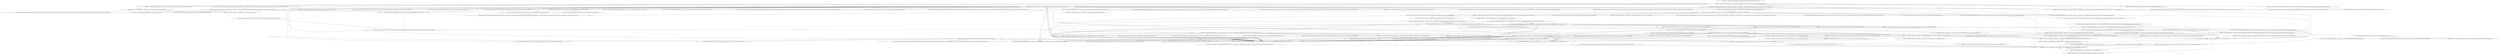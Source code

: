 digraph "callgraph" {
    subgraph "<NoInterface> <NoSuperClass> <Modifiers: public static> <dummyMainClass: void dummyMainMethod(java.lang.String[])>" {
    }
    "<NoInterface> <NoSuperClass> <Modifiers: public static> <dummyMainClass: void dummyMainMethod(java.lang.String[])>"
    "<NoInterface> <NoSuperClass> <Modifiers: public static> <dummyMainClass: com.uberspot.a2048.MainActivity dummyMainMethod_MainActivity(android.content.Intent)>"
    "<NoInterface> <NoSuperClass> <Modifiers: public static> <dummyMainClass: void dummyMainMethod(java.lang.String[])>"->"<NoInterface> <NoSuperClass> <Modifiers: public static> <dummyMainClass: com.uberspot.a2048.MainActivity dummyMainMethod_MainActivity(android.content.Intent)>";
    subgraph "<NoInterface> <NoSuperClass> <Modifiers: public static> <dummyMainClass: com.uberspot.a2048.MainActivity dummyMainMethod_MainActivity(android.content.Intent)>" {
    }
    "<Interfaces: android.view.View$OnTouchListener> <SuperClass: java.lang.Object> <Modifiers: public> <com.uberspot.a2048.'-$$Lambda$MainActivity$uphrMdg6z1gsNplyMOQnLHK0bZk': void <init>(com.uberspot.a2048.MainActivity)>"
    "<NoInterface> <NoSuperClass> <Modifiers: public static> <dummyMainClass: com.uberspot.a2048.MainActivity dummyMainMethod_MainActivity(android.content.Intent)>"->"<Interfaces: android.view.View$OnTouchListener> <SuperClass: java.lang.Object> <Modifiers: public> <com.uberspot.a2048.'-$$Lambda$MainActivity$uphrMdg6z1gsNplyMOQnLHK0bZk': void <init>(com.uberspot.a2048.MainActivity)>";
    subgraph "<Interfaces: android.view.View$OnTouchListener> <SuperClass: java.lang.Object> <Modifiers: public> <com.uberspot.a2048.'-$$Lambda$MainActivity$uphrMdg6z1gsNplyMOQnLHK0bZk': void <init>(com.uberspot.a2048.MainActivity)>" {
    }
    "<NoInterface> <NoSuperClass> <Modifiers: public> <java.lang.Object: void <init>()>"
    "<Interfaces: android.view.View$OnTouchListener> <SuperClass: java.lang.Object> <Modifiers: public> <com.uberspot.a2048.'-$$Lambda$MainActivity$uphrMdg6z1gsNplyMOQnLHK0bZk': void <init>(com.uberspot.a2048.MainActivity)>"->"<NoInterface> <NoSuperClass> <Modifiers: public> <java.lang.Object: void <init>()>";
    subgraph "<NoInterface> <NoSuperClass> <Modifiers: public> <java.lang.Object: void <init>()>" {
    }
    "<NoInterface> <NoSuperClass> <Modifiers: protected> <java.lang.Object: void finalize()>"
    "<NoInterface> <NoSuperClass> <Modifiers: public> <java.lang.Object: void <init>()>"->"<NoInterface> <NoSuperClass> <Modifiers: protected> <java.lang.Object: void finalize()>";
    subgraph "<NoInterface> <NoSuperClass> <Modifiers: protected> <java.lang.Object: void finalize()>" {
    }
    "<NoInterface> <SuperClass: java.lang.Exception> <Modifiers: public> <java.lang.RuntimeException: void <init>(java.lang.String)>"
    "<NoInterface> <NoSuperClass> <Modifiers: protected> <java.lang.Object: void finalize()>"->"<NoInterface> <SuperClass: java.lang.Exception> <Modifiers: public> <java.lang.RuntimeException: void <init>(java.lang.String)>";
    subgraph "<NoInterface> <SuperClass: java.lang.Exception> <Modifiers: public> <java.lang.RuntimeException: void <init>(java.lang.String)>" {
    }
    "<NoInterface> <SuperClass: java.lang.Exception> <Modifiers: public> <java.lang.RuntimeException: void <init>(java.lang.String)>"->"<NoInterface> <SuperClass: java.lang.Exception> <Modifiers: public> <java.lang.RuntimeException: void <init>(java.lang.String)>";
    "<NoInterface> <SuperClass: java.lang.Throwable> <Modifiers: public> <java.lang.Exception: void <init>()>"
    "<NoInterface> <SuperClass: java.lang.Exception> <Modifiers: public> <java.lang.RuntimeException: void <init>(java.lang.String)>"->"<NoInterface> <SuperClass: java.lang.Throwable> <Modifiers: public> <java.lang.Exception: void <init>()>";
    subgraph "<NoInterface> <SuperClass: java.lang.Throwable> <Modifiers: public> <java.lang.Exception: void <init>()>" {
    }
    "<NoInterface> <SuperClass: java.lang.Throwable> <Modifiers: public> <java.lang.Exception: void <init>()>"->"<NoInterface> <SuperClass: java.lang.Exception> <Modifiers: public> <java.lang.RuntimeException: void <init>(java.lang.String)>";
    "<Interfaces: java.io.Serializable> <SuperClass: java.lang.Object> <Modifiers: public> <java.lang.Throwable: void <init>()>"
    "<NoInterface> <SuperClass: java.lang.Throwable> <Modifiers: public> <java.lang.Exception: void <init>()>"->"<Interfaces: java.io.Serializable> <SuperClass: java.lang.Object> <Modifiers: public> <java.lang.Throwable: void <init>()>";
    subgraph "<Interfaces: java.io.Serializable> <SuperClass: java.lang.Object> <Modifiers: public> <java.lang.Throwable: void <init>()>" {
    }
    "<Interfaces: java.io.Serializable> <SuperClass: java.lang.Object> <Modifiers: public> <java.lang.Throwable: void <init>()>"->"<NoInterface> <SuperClass: java.lang.Exception> <Modifiers: public> <java.lang.RuntimeException: void <init>(java.lang.String)>";
    "<Interfaces: java.io.Serializable> <SuperClass: java.lang.Object> <Modifiers: public> <java.lang.Throwable: void <init>()>"->"<NoInterface> <NoSuperClass> <Modifiers: public> <java.lang.Object: void <init>()>";
    "<NoInterface> <NoSuperClass> <Modifiers: public> <java.lang.Object: void <init>()>"->"<NoInterface> <SuperClass: java.lang.Exception> <Modifiers: public> <java.lang.RuntimeException: void <init>(java.lang.String)>";
    "<NoInterface> <SuperClass: android.app.Activity> <Modifiers: protected> <com.uberspot.a2048.MainActivity: void onSaveInstanceState(android.os.Bundle)>"
    "<NoInterface> <NoSuperClass> <Modifiers: public static> <dummyMainClass: com.uberspot.a2048.MainActivity dummyMainMethod_MainActivity(android.content.Intent)>"->"<NoInterface> <SuperClass: android.app.Activity> <Modifiers: protected> <com.uberspot.a2048.MainActivity: void onSaveInstanceState(android.os.Bundle)>";
    subgraph "<NoInterface> <SuperClass: android.app.Activity> <Modifiers: protected> <com.uberspot.a2048.MainActivity: void onSaveInstanceState(android.os.Bundle)>" {
    }
    "<NoInterface> <SuperClass: android.app.Activity> <Modifiers: public> <com.uberspot.a2048.MainActivity: void onBackPressed()>"
    "<NoInterface> <NoSuperClass> <Modifiers: public static> <dummyMainClass: com.uberspot.a2048.MainActivity dummyMainMethod_MainActivity(android.content.Intent)>"->"<NoInterface> <SuperClass: android.app.Activity> <Modifiers: public> <com.uberspot.a2048.MainActivity: void onBackPressed()>";
    subgraph "<NoInterface> <SuperClass: android.app.Activity> <Modifiers: public> <com.uberspot.a2048.MainActivity: void onBackPressed()>" {
    }
    "<NoInterface> <SuperClass: java.lang.Object> <Modifiers: static> <java.lang.System: void <clinit>()>"
    "<NoInterface> <SuperClass: android.app.Activity> <Modifiers: public> <com.uberspot.a2048.MainActivity: void onBackPressed()>"->"<NoInterface> <SuperClass: java.lang.Object> <Modifiers: static> <java.lang.System: void <clinit>()>";
    subgraph "<NoInterface> <SuperClass: java.lang.Object> <Modifiers: static> <java.lang.System: void <clinit>()>" {
    }
    "<Interfaces: android.view.LayoutInflater$Factory2 android.view.Window$Callback android.view.KeyEvent$Callback android.view.View$OnCreateContextMenuListener android.content.ComponentCallbacks2> <SuperClass: android.view.ContextThemeWrapper> <Modifiers: public> <android.app.Activity: void onBackPressed()>"
    "<NoInterface> <SuperClass: android.app.Activity> <Modifiers: public> <com.uberspot.a2048.MainActivity: void onBackPressed()>"->"<Interfaces: android.view.LayoutInflater$Factory2 android.view.Window$Callback android.view.KeyEvent$Callback android.view.View$OnCreateContextMenuListener android.content.ComponentCallbacks2> <SuperClass: android.view.ContextThemeWrapper> <Modifiers: public> <android.app.Activity: void onBackPressed()>";
    subgraph "<Interfaces: android.view.LayoutInflater$Factory2 android.view.Window$Callback android.view.KeyEvent$Callback android.view.View$OnCreateContextMenuListener android.content.ComponentCallbacks2> <SuperClass: android.view.ContextThemeWrapper> <Modifiers: public> <android.app.Activity: void onBackPressed()>" {
    }
    "<NoInterface> <SuperClass: java.lang.Object> <Modifiers: public static native> <java.lang.System: long currentTimeMillis()>"
    "<NoInterface> <SuperClass: android.app.Activity> <Modifiers: public> <com.uberspot.a2048.MainActivity: void onBackPressed()>"->"<NoInterface> <SuperClass: java.lang.Object> <Modifiers: public static native> <java.lang.System: long currentTimeMillis()>";
    subgraph "<NoInterface> <SuperClass: java.lang.Object> <Modifiers: public static native> <java.lang.System: long currentTimeMillis()>" {
    }
    "<NoInterface> <SuperClass: java.lang.Object> <Modifiers: public static> <java.lang.Math: long abs(long)>"
    "<NoInterface> <SuperClass: android.app.Activity> <Modifiers: public> <com.uberspot.a2048.MainActivity: void onBackPressed()>"->"<NoInterface> <SuperClass: java.lang.Object> <Modifiers: public static> <java.lang.Math: long abs(long)>";
    subgraph "<NoInterface> <SuperClass: java.lang.Object> <Modifiers: public static> <java.lang.Math: long abs(long)>" {
    }
    "<NoInterface> <SuperClass: android.app.Activity> <Modifiers: protected> <com.uberspot.a2048.MainActivity: void onResume()>"
    "<NoInterface> <NoSuperClass> <Modifiers: public static> <dummyMainClass: com.uberspot.a2048.MainActivity dummyMainMethod_MainActivity(android.content.Intent)>"->"<NoInterface> <SuperClass: android.app.Activity> <Modifiers: protected> <com.uberspot.a2048.MainActivity: void onResume()>";
    subgraph "<NoInterface> <SuperClass: android.app.Activity> <Modifiers: protected> <com.uberspot.a2048.MainActivity: void onResume()>" {
    }
    "<Interfaces: java.lang.Cloneable java.io.Serializable> <SuperClass: java.lang.Object> <Modifiers: static> <java.util.Locale: void <clinit>()>"
    "<NoInterface> <SuperClass: android.app.Activity> <Modifiers: protected> <com.uberspot.a2048.MainActivity: void onResume()>"->"<Interfaces: java.lang.Cloneable java.io.Serializable> <SuperClass: java.lang.Object> <Modifiers: static> <java.util.Locale: void <clinit>()>";
    subgraph "<Interfaces: java.lang.Cloneable java.io.Serializable> <SuperClass: java.lang.Object> <Modifiers: static> <java.util.Locale: void <clinit>()>" {
    }
    "<Interfaces: android.view.LayoutInflater$Factory2 android.view.Window$Callback android.view.KeyEvent$Callback android.view.View$OnCreateContextMenuListener android.content.ComponentCallbacks2> <SuperClass: android.view.ContextThemeWrapper> <Modifiers: protected> <android.app.Activity: void onResume()>"
    "<NoInterface> <SuperClass: android.app.Activity> <Modifiers: protected> <com.uberspot.a2048.MainActivity: void onResume()>"->"<Interfaces: android.view.LayoutInflater$Factory2 android.view.Window$Callback android.view.KeyEvent$Callback android.view.View$OnCreateContextMenuListener android.content.ComponentCallbacks2> <SuperClass: android.view.ContextThemeWrapper> <Modifiers: protected> <android.app.Activity: void onResume()>";
    subgraph "<Interfaces: android.view.LayoutInflater$Factory2 android.view.Window$Callback android.view.KeyEvent$Callback android.view.View$OnCreateContextMenuListener android.content.ComponentCallbacks2> <SuperClass: android.view.ContextThemeWrapper> <Modifiers: protected> <android.app.Activity: void onResume()>" {
    }
    "<Interfaces: java.lang.Appendable java.lang.CharSequence java.io.Serializable> <SuperClass: java.lang.Object> <Modifiers: public> <java.lang.StringBuilder: java.lang.String toString()>"
    "<NoInterface> <SuperClass: android.app.Activity> <Modifiers: protected> <com.uberspot.a2048.MainActivity: void onResume()>"->"<Interfaces: java.lang.Appendable java.lang.CharSequence java.io.Serializable> <SuperClass: java.lang.Object> <Modifiers: public> <java.lang.StringBuilder: java.lang.String toString()>";
    subgraph "<Interfaces: java.lang.Appendable java.lang.CharSequence java.io.Serializable> <SuperClass: java.lang.Object> <Modifiers: public> <java.lang.StringBuilder: java.lang.String toString()>" {
    }
    "<Interfaces: java.lang.Appendable java.lang.CharSequence java.io.Serializable> <SuperClass: java.lang.Object> <Modifiers: public> <java.lang.StringBuilder: java.lang.StringBuilder append(java.lang.String)>"
    "<NoInterface> <SuperClass: android.app.Activity> <Modifiers: protected> <com.uberspot.a2048.MainActivity: void onResume()>"->"<Interfaces: java.lang.Appendable java.lang.CharSequence java.io.Serializable> <SuperClass: java.lang.Object> <Modifiers: public> <java.lang.StringBuilder: java.lang.StringBuilder append(java.lang.String)>";
    subgraph "<Interfaces: java.lang.Appendable java.lang.CharSequence java.io.Serializable> <SuperClass: java.lang.Object> <Modifiers: public> <java.lang.StringBuilder: java.lang.StringBuilder append(java.lang.String)>" {
    }
    "<NoInterface> <SuperClass: android.app.Activity> <Modifiers: protected> <com.uberspot.a2048.MainActivity: void onResume()>"->"<Interfaces: java.lang.Appendable java.lang.CharSequence java.io.Serializable> <SuperClass: java.lang.Object> <Modifiers: public> <java.lang.StringBuilder: java.lang.StringBuilder append(java.lang.String)>";
    "<Interfaces: java.lang.Appendable java.lang.CharSequence java.io.Serializable> <SuperClass: java.lang.Object> <Modifiers: public> <java.lang.StringBuilder: void <init>()>"
    "<NoInterface> <SuperClass: android.app.Activity> <Modifiers: protected> <com.uberspot.a2048.MainActivity: void onResume()>"->"<Interfaces: java.lang.Appendable java.lang.CharSequence java.io.Serializable> <SuperClass: java.lang.Object> <Modifiers: public> <java.lang.StringBuilder: void <init>()>";
    subgraph "<Interfaces: java.lang.Appendable java.lang.CharSequence java.io.Serializable> <SuperClass: java.lang.Object> <Modifiers: public> <java.lang.StringBuilder: void <init>()>" {
    }
    "<Interfaces: java.lang.Cloneable java.io.Serializable> <SuperClass: java.lang.Object> <Modifiers: public static> <java.util.Locale: java.util.Locale getDefault()>"
    "<NoInterface> <SuperClass: android.app.Activity> <Modifiers: protected> <com.uberspot.a2048.MainActivity: void onResume()>"->"<Interfaces: java.lang.Cloneable java.io.Serializable> <SuperClass: java.lang.Object> <Modifiers: public static> <java.util.Locale: java.util.Locale getDefault()>";
    subgraph "<Interfaces: java.lang.Cloneable java.io.Serializable> <SuperClass: java.lang.Object> <Modifiers: public static> <java.util.Locale: java.util.Locale getDefault()>" {
    }
    "<NoInterface> <SuperClass: android.app.Activity> <Modifiers: protected> <com.uberspot.a2048.MainActivity: void onCreate(android.os.Bundle)>"
    "<NoInterface> <NoSuperClass> <Modifiers: public static> <dummyMainClass: com.uberspot.a2048.MainActivity dummyMainMethod_MainActivity(android.content.Intent)>"->"<NoInterface> <SuperClass: android.app.Activity> <Modifiers: protected> <com.uberspot.a2048.MainActivity: void onCreate(android.os.Bundle)>";
    subgraph "<NoInterface> <SuperClass: android.app.Activity> <Modifiers: protected> <com.uberspot.a2048.MainActivity: void onCreate(android.os.Bundle)>" {
    }
    "<NoInterface> <SuperClass: android.provider.Settings$NameValueTable> <Modifiers: static> <android.provider.Settings$System: void <clinit>()>"
    "<NoInterface> <SuperClass: android.app.Activity> <Modifiers: protected> <com.uberspot.a2048.MainActivity: void onCreate(android.os.Bundle)>"->"<NoInterface> <SuperClass: android.provider.Settings$NameValueTable> <Modifiers: static> <android.provider.Settings$System: void <clinit>()>";
    subgraph "<NoInterface> <SuperClass: android.provider.Settings$NameValueTable> <Modifiers: static> <android.provider.Settings$System: void <clinit>()>" {
    }
    "<NoInterface> <SuperClass: android.content.ContextWrapper> <NoModifier> <android.view.ContextThemeWrapper: android.content.Context getApplicationContext()>"
    "<NoInterface> <SuperClass: android.app.Activity> <Modifiers: protected> <com.uberspot.a2048.MainActivity: void onCreate(android.os.Bundle)>"->"<NoInterface> <SuperClass: android.content.ContextWrapper> <NoModifier> <android.view.ContextThemeWrapper: android.content.Context getApplicationContext()>";
    subgraph "<NoInterface> <SuperClass: android.content.ContextWrapper> <NoModifier> <android.view.ContextThemeWrapper: android.content.Context getApplicationContext()>" {
    }
    "<Interfaces: android.view.LayoutInflater$Factory2 android.view.Window$Callback android.view.KeyEvent$Callback android.view.View$OnCreateContextMenuListener android.content.ComponentCallbacks2> <SuperClass: android.view.ContextThemeWrapper> <Modifiers: public final> <android.app.Activity: android.app.Application getApplication()>"
    "<NoInterface> <SuperClass: android.app.Activity> <Modifiers: protected> <com.uberspot.a2048.MainActivity: void onCreate(android.os.Bundle)>"->"<Interfaces: android.view.LayoutInflater$Factory2 android.view.Window$Callback android.view.KeyEvent$Callback android.view.View$OnCreateContextMenuListener android.content.ComponentCallbacks2> <SuperClass: android.view.ContextThemeWrapper> <Modifiers: public final> <android.app.Activity: android.app.Application getApplication()>";
    subgraph "<Interfaces: android.view.LayoutInflater$Factory2 android.view.Window$Callback android.view.KeyEvent$Callback android.view.View$OnCreateContextMenuListener android.content.ComponentCallbacks2> <SuperClass: android.view.ContextThemeWrapper> <Modifiers: public final> <android.app.Activity: android.app.Application getApplication()>" {
    }
    "<NoInterface> <SuperClass: android.content.ContextWrapper> <NoModifier> <android.view.ContextThemeWrapper: java.io.File getFilesDir()>"
    "<NoInterface> <SuperClass: android.app.Activity> <Modifiers: protected> <com.uberspot.a2048.MainActivity: void onCreate(android.os.Bundle)>"->"<NoInterface> <SuperClass: android.content.ContextWrapper> <NoModifier> <android.view.ContextThemeWrapper: java.io.File getFilesDir()>";
    subgraph "<NoInterface> <SuperClass: android.content.ContextWrapper> <NoModifier> <android.view.ContextThemeWrapper: java.io.File getFilesDir()>" {
    }
    "<Interfaces: android.view.LayoutInflater$Factory2 android.view.Window$Callback android.view.KeyEvent$Callback android.view.View$OnCreateContextMenuListener android.content.ComponentCallbacks2> <SuperClass: android.view.ContextThemeWrapper> <Modifiers: public> <android.app.Activity: android.view.View findViewById(int)>"
    "<NoInterface> <SuperClass: android.app.Activity> <Modifiers: protected> <com.uberspot.a2048.MainActivity: void onCreate(android.os.Bundle)>"->"<Interfaces: android.view.LayoutInflater$Factory2 android.view.Window$Callback android.view.KeyEvent$Callback android.view.View$OnCreateContextMenuListener android.content.ComponentCallbacks2> <SuperClass: android.view.ContextThemeWrapper> <Modifiers: public> <android.app.Activity: android.view.View findViewById(int)>";
    subgraph "<Interfaces: android.view.LayoutInflater$Factory2 android.view.Window$Callback android.view.KeyEvent$Callback android.view.View$OnCreateContextMenuListener android.content.ComponentCallbacks2> <SuperClass: android.view.ContextThemeWrapper> <Modifiers: public> <android.app.Activity: android.view.View findViewById(int)>" {
    }
    "<Interfaces: android.view.LayoutInflater$Factory2 android.view.Window$Callback android.view.KeyEvent$Callback android.view.View$OnCreateContextMenuListener android.content.ComponentCallbacks2> <SuperClass: android.view.ContextThemeWrapper> <Modifiers: public> <android.app.Activity: void setContentView(int)>"
    "<NoInterface> <SuperClass: android.app.Activity> <Modifiers: protected> <com.uberspot.a2048.MainActivity: void onCreate(android.os.Bundle)>"->"<Interfaces: android.view.LayoutInflater$Factory2 android.view.Window$Callback android.view.KeyEvent$Callback android.view.View$OnCreateContextMenuListener android.content.ComponentCallbacks2> <SuperClass: android.view.ContextThemeWrapper> <Modifiers: public> <android.app.Activity: void setContentView(int)>";
    subgraph "<Interfaces: android.view.LayoutInflater$Factory2 android.view.Window$Callback android.view.KeyEvent$Callback android.view.View$OnCreateContextMenuListener android.content.ComponentCallbacks2> <SuperClass: android.view.ContextThemeWrapper> <Modifiers: public> <android.app.Activity: void setContentView(int)>" {
    }
    "<Interfaces: android.view.LayoutInflater$Factory2 android.view.Window$Callback android.view.KeyEvent$Callback android.view.View$OnCreateContextMenuListener android.content.ComponentCallbacks2> <SuperClass: android.view.ContextThemeWrapper> <Modifiers: public> <android.app.Activity: void setRequestedOrientation(int)>"
    "<NoInterface> <SuperClass: android.app.Activity> <Modifiers: protected> <com.uberspot.a2048.MainActivity: void onCreate(android.os.Bundle)>"->"<Interfaces: android.view.LayoutInflater$Factory2 android.view.Window$Callback android.view.KeyEvent$Callback android.view.View$OnCreateContextMenuListener android.content.ComponentCallbacks2> <SuperClass: android.view.ContextThemeWrapper> <Modifiers: public> <android.app.Activity: void setRequestedOrientation(int)>";
    subgraph "<Interfaces: android.view.LayoutInflater$Factory2 android.view.Window$Callback android.view.KeyEvent$Callback android.view.View$OnCreateContextMenuListener android.content.ComponentCallbacks2> <SuperClass: android.view.ContextThemeWrapper> <Modifiers: public> <android.app.Activity: void setRequestedOrientation(int)>" {
    }
    "<NoInterface> <SuperClass: android.content.ContextWrapper> <Modifiers: public> <android.view.ContextThemeWrapper: android.content.res.Resources getResources()>"
    "<NoInterface> <SuperClass: android.app.Activity> <Modifiers: protected> <com.uberspot.a2048.MainActivity: void onCreate(android.os.Bundle)>"->"<NoInterface> <SuperClass: android.content.ContextWrapper> <Modifiers: public> <android.view.ContextThemeWrapper: android.content.res.Resources getResources()>";
    subgraph "<NoInterface> <SuperClass: android.content.ContextWrapper> <Modifiers: public> <android.view.ContextThemeWrapper: android.content.res.Resources getResources()>" {
    }
    "<NoInterface> <SuperClass: android.content.ContextWrapper> <NoModifier> <android.view.ContextThemeWrapper: android.content.ContentResolver getContentResolver()>"
    "<NoInterface> <SuperClass: android.app.Activity> <Modifiers: protected> <com.uberspot.a2048.MainActivity: void onCreate(android.os.Bundle)>"->"<NoInterface> <SuperClass: android.content.ContextWrapper> <NoModifier> <android.view.ContextThemeWrapper: android.content.ContentResolver getContentResolver()>";
    subgraph "<NoInterface> <SuperClass: android.content.ContextWrapper> <NoModifier> <android.view.ContextThemeWrapper: android.content.ContentResolver getContentResolver()>" {
    }
    "<NoInterface> <SuperClass: android.app.Activity> <Modifiers: private> <com.uberspot.a2048.MainActivity: void applyFullScreen(boolean)>"
    "<NoInterface> <SuperClass: android.app.Activity> <Modifiers: protected> <com.uberspot.a2048.MainActivity: void onCreate(android.os.Bundle)>"->"<NoInterface> <SuperClass: android.app.Activity> <Modifiers: private> <com.uberspot.a2048.MainActivity: void applyFullScreen(boolean)>";
    subgraph "<NoInterface> <SuperClass: android.app.Activity> <Modifiers: private> <com.uberspot.a2048.MainActivity: void applyFullScreen(boolean)>" {
    }
    "<Interfaces: android.view.LayoutInflater$Factory2 android.view.Window$Callback android.view.KeyEvent$Callback android.view.View$OnCreateContextMenuListener android.content.ComponentCallbacks2> <SuperClass: android.view.ContextThemeWrapper> <Modifiers: public> <android.app.Activity: android.view.Window getWindow()>"
    "<NoInterface> <SuperClass: android.app.Activity> <Modifiers: private> <com.uberspot.a2048.MainActivity: void applyFullScreen(boolean)>"->"<Interfaces: android.view.LayoutInflater$Factory2 android.view.Window$Callback android.view.KeyEvent$Callback android.view.View$OnCreateContextMenuListener android.content.ComponentCallbacks2> <SuperClass: android.view.ContextThemeWrapper> <Modifiers: public> <android.app.Activity: android.view.Window getWindow()>";
    subgraph "<Interfaces: android.view.LayoutInflater$Factory2 android.view.Window$Callback android.view.KeyEvent$Callback android.view.View$OnCreateContextMenuListener android.content.ComponentCallbacks2> <SuperClass: android.view.ContextThemeWrapper> <Modifiers: public> <android.app.Activity: android.view.Window getWindow()>" {
    }
    "<NoInterface> <SuperClass: android.app.Activity> <Modifiers: private> <com.uberspot.a2048.MainActivity: void applyFullScreen(boolean)>"->"<Interfaces: android.view.LayoutInflater$Factory2 android.view.Window$Callback android.view.KeyEvent$Callback android.view.View$OnCreateContextMenuListener android.content.ComponentCallbacks2> <SuperClass: android.view.ContextThemeWrapper> <Modifiers: public> <android.app.Activity: android.view.Window getWindow()>";
    "<NoInterface> <SuperClass: android.app.Activity> <Modifiers: private> <com.uberspot.a2048.MainActivity: boolean isFullScreen()>"
    "<NoInterface> <SuperClass: android.app.Activity> <Modifiers: protected> <com.uberspot.a2048.MainActivity: void onCreate(android.os.Bundle)>"->"<NoInterface> <SuperClass: android.app.Activity> <Modifiers: private> <com.uberspot.a2048.MainActivity: boolean isFullScreen()>";
    subgraph "<NoInterface> <SuperClass: android.app.Activity> <Modifiers: private> <com.uberspot.a2048.MainActivity: boolean isFullScreen()>" {
    }
    "<NoInterface> <SuperClass: java.lang.Object> <Modifiers: public static> <android.preference.PreferenceManager: android.content.SharedPreferences getDefaultSharedPreferences(android.content.Context)>"
    "<NoInterface> <SuperClass: android.app.Activity> <Modifiers: private> <com.uberspot.a2048.MainActivity: boolean isFullScreen()>"->"<NoInterface> <SuperClass: java.lang.Object> <Modifiers: public static> <android.preference.PreferenceManager: android.content.SharedPreferences getDefaultSharedPreferences(android.content.Context)>";
    subgraph "<NoInterface> <SuperClass: java.lang.Object> <Modifiers: public static> <android.preference.PreferenceManager: android.content.SharedPreferences getDefaultSharedPreferences(android.content.Context)>" {
    }
    "<NoInterface> <SuperClass: android.app.Activity> <Modifiers: protected> <com.uberspot.a2048.MainActivity: void onCreate(android.os.Bundle)>"->"<Interfaces: android.view.LayoutInflater$Factory2 android.view.Window$Callback android.view.KeyEvent$Callback android.view.View$OnCreateContextMenuListener android.content.ComponentCallbacks2> <SuperClass: android.view.ContextThemeWrapper> <Modifiers: public> <android.app.Activity: android.view.Window getWindow()>";
    "<Interfaces: android.view.LayoutInflater$Factory2 android.view.Window$Callback android.view.KeyEvent$Callback android.view.View$OnCreateContextMenuListener android.content.ComponentCallbacks2> <SuperClass: android.view.ContextThemeWrapper> <Modifiers: public final> <android.app.Activity: boolean requestWindowFeature(int)>"
    "<NoInterface> <SuperClass: android.app.Activity> <Modifiers: protected> <com.uberspot.a2048.MainActivity: void onCreate(android.os.Bundle)>"->"<Interfaces: android.view.LayoutInflater$Factory2 android.view.Window$Callback android.view.KeyEvent$Callback android.view.View$OnCreateContextMenuListener android.content.ComponentCallbacks2> <SuperClass: android.view.ContextThemeWrapper> <Modifiers: public final> <android.app.Activity: boolean requestWindowFeature(int)>";
    subgraph "<Interfaces: android.view.LayoutInflater$Factory2 android.view.Window$Callback android.view.KeyEvent$Callback android.view.View$OnCreateContextMenuListener android.content.ComponentCallbacks2> <SuperClass: android.view.ContextThemeWrapper> <Modifiers: public final> <android.app.Activity: boolean requestWindowFeature(int)>" {
    }
    "<Interfaces: android.view.LayoutInflater$Factory2 android.view.Window$Callback android.view.KeyEvent$Callback android.view.View$OnCreateContextMenuListener android.content.ComponentCallbacks2> <SuperClass: android.view.ContextThemeWrapper> <Modifiers: protected> <android.app.Activity: void onCreate(android.os.Bundle)>"
    "<NoInterface> <SuperClass: android.app.Activity> <Modifiers: protected> <com.uberspot.a2048.MainActivity: void onCreate(android.os.Bundle)>"->"<Interfaces: android.view.LayoutInflater$Factory2 android.view.Window$Callback android.view.KeyEvent$Callback android.view.View$OnCreateContextMenuListener android.content.ComponentCallbacks2> <SuperClass: android.view.ContextThemeWrapper> <Modifiers: protected> <android.app.Activity: void onCreate(android.os.Bundle)>";
    subgraph "<Interfaces: android.view.LayoutInflater$Factory2 android.view.Window$Callback android.view.KeyEvent$Callback android.view.View$OnCreateContextMenuListener android.content.ComponentCallbacks2> <SuperClass: android.view.ContextThemeWrapper> <Modifiers: protected> <android.app.Activity: void onCreate(android.os.Bundle)>" {
    }
    "<NoInterface> <SuperClass: android.app.Activity> <Modifiers: protected> <com.uberspot.a2048.MainActivity: void onCreate(android.os.Bundle)>"->"<Interfaces: java.lang.Appendable java.lang.CharSequence java.io.Serializable> <SuperClass: java.lang.Object> <Modifiers: public> <java.lang.StringBuilder: java.lang.String toString()>";
    "<NoInterface> <SuperClass: android.app.Activity> <Modifiers: protected> <com.uberspot.a2048.MainActivity: void onCreate(android.os.Bundle)>"->"<Interfaces: java.lang.Appendable java.lang.CharSequence java.io.Serializable> <SuperClass: java.lang.Object> <Modifiers: public> <java.lang.StringBuilder: java.lang.StringBuilder append(java.lang.String)>";
    "<NoInterface> <SuperClass: android.app.Activity> <Modifiers: protected> <com.uberspot.a2048.MainActivity: void onCreate(android.os.Bundle)>"->"<Interfaces: java.lang.Appendable java.lang.CharSequence java.io.Serializable> <SuperClass: java.lang.Object> <Modifiers: public> <java.lang.StringBuilder: java.lang.StringBuilder append(java.lang.String)>";
    "<NoInterface> <SuperClass: android.app.Activity> <Modifiers: protected> <com.uberspot.a2048.MainActivity: void onCreate(android.os.Bundle)>"->"<Interfaces: java.lang.Appendable java.lang.CharSequence java.io.Serializable> <SuperClass: java.lang.Object> <Modifiers: public> <java.lang.StringBuilder: void <init>()>";
    "<NoInterface> <SuperClass: android.app.Activity> <Modifiers: protected> <com.uberspot.a2048.MainActivity: void onCreate(android.os.Bundle)>"->"<Interfaces: java.lang.Appendable java.lang.CharSequence java.io.Serializable> <SuperClass: java.lang.Object> <Modifiers: public> <java.lang.StringBuilder: java.lang.String toString()>";
    "<NoInterface> <SuperClass: android.app.Activity> <Modifiers: protected> <com.uberspot.a2048.MainActivity: void onCreate(android.os.Bundle)>"->"<Interfaces: java.lang.Appendable java.lang.CharSequence java.io.Serializable> <SuperClass: java.lang.Object> <Modifiers: public> <java.lang.StringBuilder: java.lang.StringBuilder append(java.lang.String)>";
    "<NoInterface> <SuperClass: android.app.Activity> <Modifiers: protected> <com.uberspot.a2048.MainActivity: void onCreate(android.os.Bundle)>"->"<Interfaces: java.lang.Appendable java.lang.CharSequence java.io.Serializable> <SuperClass: java.lang.Object> <Modifiers: public> <java.lang.StringBuilder: java.lang.StringBuilder append(java.lang.String)>";
    "<NoInterface> <SuperClass: android.app.Activity> <Modifiers: protected> <com.uberspot.a2048.MainActivity: void onCreate(android.os.Bundle)>"->"<Interfaces: java.lang.Appendable java.lang.CharSequence java.io.Serializable> <SuperClass: java.lang.Object> <Modifiers: public> <java.lang.StringBuilder: void <init>()>";
    "<NoInterface> <SuperClass: android.app.Activity> <Modifiers: protected> <com.uberspot.a2048.MainActivity: void onCreate(android.os.Bundle)>"->"<Interfaces: android.view.View$OnTouchListener> <SuperClass: java.lang.Object> <Modifiers: public> <com.uberspot.a2048.'-$$Lambda$MainActivity$uphrMdg6z1gsNplyMOQnLHK0bZk': void <init>(com.uberspot.a2048.MainActivity)>";
    "<NoInterface> <SuperClass: java.lang.Object> <Modifiers: public> <de.cketti.changelog.dialog.DialogChangeLog: android.app.AlertDialog getLogDialog()>"
    "<NoInterface> <SuperClass: android.app.Activity> <Modifiers: protected> <com.uberspot.a2048.MainActivity: void onCreate(android.os.Bundle)>"->"<NoInterface> <SuperClass: java.lang.Object> <Modifiers: public> <de.cketti.changelog.dialog.DialogChangeLog: android.app.AlertDialog getLogDialog()>";
    subgraph "<NoInterface> <SuperClass: java.lang.Object> <Modifiers: public> <de.cketti.changelog.dialog.DialogChangeLog: android.app.AlertDialog getLogDialog()>" {
    }
    "<NoInterface> <SuperClass: java.lang.Object> <Modifiers: private> <de.cketti.changelog.dialog.DialogChangeLog: android.app.AlertDialog getDialog(boolean)>"
    "<NoInterface> <SuperClass: java.lang.Object> <Modifiers: public> <de.cketti.changelog.dialog.DialogChangeLog: android.app.AlertDialog getLogDialog()>"->"<NoInterface> <SuperClass: java.lang.Object> <Modifiers: private> <de.cketti.changelog.dialog.DialogChangeLog: android.app.AlertDialog getDialog(boolean)>";
    subgraph "<NoInterface> <SuperClass: java.lang.Object> <Modifiers: private> <de.cketti.changelog.dialog.DialogChangeLog: android.app.AlertDialog getDialog(boolean)>" {
    }
    "<Interfaces: android.content.DialogInterface$OnClickListener> <SuperClass: java.lang.Object> <NoModifier> <de.cketti.changelog.dialog.DialogChangeLog$2: void <init>(de.cketti.changelog.dialog.DialogChangeLog)>"
    "<NoInterface> <SuperClass: java.lang.Object> <Modifiers: private> <de.cketti.changelog.dialog.DialogChangeLog: android.app.AlertDialog getDialog(boolean)>"->"<Interfaces: android.content.DialogInterface$OnClickListener> <SuperClass: java.lang.Object> <NoModifier> <de.cketti.changelog.dialog.DialogChangeLog$2: void <init>(de.cketti.changelog.dialog.DialogChangeLog)>";
    subgraph "<Interfaces: android.content.DialogInterface$OnClickListener> <SuperClass: java.lang.Object> <NoModifier> <de.cketti.changelog.dialog.DialogChangeLog$2: void <init>(de.cketti.changelog.dialog.DialogChangeLog)>" {
    }
    "<Interfaces: android.content.DialogInterface$OnClickListener> <SuperClass: java.lang.Object> <NoModifier> <de.cketti.changelog.dialog.DialogChangeLog$2: void <init>(de.cketti.changelog.dialog.DialogChangeLog)>"->"<NoInterface> <NoSuperClass> <Modifiers: public> <java.lang.Object: void <init>()>";
    "<NoInterface> <SuperClass: java.lang.Object> <Modifiers: private> <de.cketti.changelog.dialog.DialogChangeLog: java.lang.String getChangeLogHtml(boolean)>"
    "<NoInterface> <SuperClass: java.lang.Object> <Modifiers: private> <de.cketti.changelog.dialog.DialogChangeLog: android.app.AlertDialog getDialog(boolean)>"->"<NoInterface> <SuperClass: java.lang.Object> <Modifiers: private> <de.cketti.changelog.dialog.DialogChangeLog: java.lang.String getChangeLogHtml(boolean)>";
    subgraph "<NoInterface> <SuperClass: java.lang.Object> <Modifiers: private> <de.cketti.changelog.dialog.DialogChangeLog: java.lang.String getChangeLogHtml(boolean)>" {
    }
    "<NoInterface> <SuperClass: java.lang.Object> <Modifiers: public> <de.cketti.changelog.dialog.HtmlFormatter: java.lang.String createHtmlChangeLog(java.util.List)>"
    "<NoInterface> <SuperClass: java.lang.Object> <Modifiers: private> <de.cketti.changelog.dialog.DialogChangeLog: java.lang.String getChangeLogHtml(boolean)>"->"<NoInterface> <SuperClass: java.lang.Object> <Modifiers: public> <de.cketti.changelog.dialog.HtmlFormatter: java.lang.String createHtmlChangeLog(java.util.List)>";
    subgraph "<NoInterface> <SuperClass: java.lang.Object> <Modifiers: public> <de.cketti.changelog.dialog.HtmlFormatter: java.lang.String createHtmlChangeLog(java.util.List)>" {
    }
    "<Interfaces: java.io.Serializable java.lang.Comparable java.lang.CharSequence> <SuperClass: java.lang.Object> <Modifiers: static> <java.lang.String: void <clinit>()>"
    "<NoInterface> <SuperClass: java.lang.Object> <Modifiers: public> <de.cketti.changelog.dialog.HtmlFormatter: java.lang.String createHtmlChangeLog(java.util.List)>"->"<Interfaces: java.io.Serializable java.lang.Comparable java.lang.CharSequence> <SuperClass: java.lang.Object> <Modifiers: static> <java.lang.String: void <clinit>()>";
    subgraph "<Interfaces: java.io.Serializable java.lang.Comparable java.lang.CharSequence> <SuperClass: java.lang.Object> <Modifiers: static> <java.lang.String: void <clinit>()>" {
    }
    "<Interfaces: java.io.Serializable java.lang.Comparable java.lang.CharSequence> <SuperClass: java.lang.Object> <Modifiers: static> <java.lang.String: void <clinit>()>"->"<Interfaces: java.io.Serializable java.lang.Comparable java.lang.CharSequence> <SuperClass: java.lang.Object> <Modifiers: static> <java.lang.String: void <clinit>()>";
    "<Interfaces: java.util.List java.util.RandomAccess java.lang.Cloneable java.io.Serializable> <SuperClass: java.util.AbstractList> <Modifiers: public> <java.util.ArrayList: java.util.Iterator iterator()>"
    "<NoInterface> <SuperClass: java.lang.Object> <Modifiers: public> <de.cketti.changelog.dialog.HtmlFormatter: java.lang.String createHtmlChangeLog(java.util.List)>"->"<Interfaces: java.util.List java.util.RandomAccess java.lang.Cloneable java.io.Serializable> <SuperClass: java.util.AbstractList> <Modifiers: public> <java.util.ArrayList: java.util.Iterator iterator()>";
    subgraph "<Interfaces: java.util.List java.util.RandomAccess java.lang.Cloneable java.io.Serializable> <SuperClass: java.util.AbstractList> <Modifiers: public> <java.util.ArrayList: java.util.Iterator iterator()>" {
    }
    "<NoInterface> <SuperClass: java.lang.Object> <Modifiers: public> <de.cketti.changelog.dialog.HtmlFormatter: java.lang.String createHtmlChangeLog(java.util.List)>"->"<Interfaces: java.util.List java.util.RandomAccess java.lang.Cloneable java.io.Serializable> <SuperClass: java.util.AbstractList> <Modifiers: public> <java.util.ArrayList: java.util.Iterator iterator()>";
    "<NoInterface> <SuperClass: java.lang.Object> <Modifiers: public> <de.cketti.changelog.dialog.HtmlFormatter: java.lang.String createHtmlChangeLog(java.util.List)>"->"<Interfaces: java.lang.Appendable java.lang.CharSequence java.io.Serializable> <SuperClass: java.lang.Object> <Modifiers: public> <java.lang.StringBuilder: java.lang.String toString()>";
    "<NoInterface> <SuperClass: java.lang.Object> <Modifiers: public> <de.cketti.changelog.dialog.HtmlFormatter: java.lang.String createHtmlChangeLog(java.util.List)>"->"<Interfaces: java.lang.Appendable java.lang.CharSequence java.io.Serializable> <SuperClass: java.lang.Object> <Modifiers: public> <java.lang.StringBuilder: java.lang.StringBuilder append(java.lang.String)>";
    "<NoInterface> <SuperClass: java.lang.Object> <Modifiers: public> <de.cketti.changelog.dialog.HtmlFormatter: java.lang.String createHtmlChangeLog(java.util.List)>"->"<Interfaces: java.lang.Appendable java.lang.CharSequence java.io.Serializable> <SuperClass: java.lang.Object> <Modifiers: public> <java.lang.StringBuilder: java.lang.StringBuilder append(java.lang.String)>";
    "<NoInterface> <SuperClass: java.lang.Object> <Modifiers: public> <de.cketti.changelog.dialog.HtmlFormatter: java.lang.String createHtmlChangeLog(java.util.List)>"->"<Interfaces: java.lang.Appendable java.lang.CharSequence java.io.Serializable> <SuperClass: java.lang.Object> <Modifiers: public> <java.lang.StringBuilder: java.lang.StringBuilder append(java.lang.String)>";
    "<NoInterface> <SuperClass: java.lang.Object> <Modifiers: public> <de.cketti.changelog.dialog.HtmlFormatter: java.lang.String createHtmlChangeLog(java.util.List)>"->"<Interfaces: java.lang.Appendable java.lang.CharSequence java.io.Serializable> <SuperClass: java.lang.Object> <Modifiers: public> <java.lang.StringBuilder: java.lang.StringBuilder append(java.lang.String)>";
    "<NoInterface> <SuperClass: java.lang.Object> <Modifiers: public> <de.cketti.changelog.dialog.HtmlFormatter: java.lang.String createHtmlChangeLog(java.util.List)>"->"<Interfaces: java.lang.Appendable java.lang.CharSequence java.io.Serializable> <SuperClass: java.lang.Object> <Modifiers: public> <java.lang.StringBuilder: java.lang.StringBuilder append(java.lang.String)>";
    "<NoInterface> <SuperClass: java.lang.Object> <Modifiers: public> <de.cketti.changelog.dialog.HtmlFormatter: java.lang.String createHtmlChangeLog(java.util.List)>"->"<Interfaces: java.lang.Appendable java.lang.CharSequence java.io.Serializable> <SuperClass: java.lang.Object> <Modifiers: public> <java.lang.StringBuilder: java.lang.StringBuilder append(java.lang.String)>";
    "<NoInterface> <SuperClass: java.lang.Object> <Modifiers: public> <de.cketti.changelog.dialog.HtmlFormatter: java.lang.String createHtmlChangeLog(java.util.List)>"->"<Interfaces: java.lang.Appendable java.lang.CharSequence java.io.Serializable> <SuperClass: java.lang.Object> <Modifiers: public> <java.lang.StringBuilder: java.lang.StringBuilder append(java.lang.String)>";
    "<NoInterface> <SuperClass: java.lang.Object> <Modifiers: public> <de.cketti.changelog.dialog.HtmlFormatter: java.lang.String createHtmlChangeLog(java.util.List)>"->"<Interfaces: java.lang.Appendable java.lang.CharSequence java.io.Serializable> <SuperClass: java.lang.Object> <Modifiers: public> <java.lang.StringBuilder: java.lang.StringBuilder append(java.lang.String)>";
    "<NoInterface> <SuperClass: java.lang.Object> <Modifiers: public> <de.cketti.changelog.dialog.HtmlFormatter: java.lang.String createHtmlChangeLog(java.util.List)>"->"<Interfaces: java.lang.Appendable java.lang.CharSequence java.io.Serializable> <SuperClass: java.lang.Object> <Modifiers: public> <java.lang.StringBuilder: java.lang.StringBuilder append(java.lang.String)>";
    "<NoInterface> <SuperClass: java.lang.Object> <Modifiers: public> <de.cketti.changelog.dialog.HtmlFormatter: java.lang.String createHtmlChangeLog(java.util.List)>"->"<Interfaces: java.lang.Appendable java.lang.CharSequence java.io.Serializable> <SuperClass: java.lang.Object> <Modifiers: public> <java.lang.StringBuilder: java.lang.StringBuilder append(java.lang.String)>";
    "<NoInterface> <SuperClass: java.lang.Object> <Modifiers: public> <de.cketti.changelog.dialog.HtmlFormatter: java.lang.String createHtmlChangeLog(java.util.List)>"->"<Interfaces: java.lang.Appendable java.lang.CharSequence java.io.Serializable> <SuperClass: java.lang.Object> <Modifiers: public> <java.lang.StringBuilder: java.lang.StringBuilder append(java.lang.String)>";
    "<NoInterface> <SuperClass: java.lang.Object> <Modifiers: public> <de.cketti.changelog.dialog.HtmlFormatter: java.lang.String createHtmlChangeLog(java.util.List)>"->"<Interfaces: java.lang.Appendable java.lang.CharSequence java.io.Serializable> <SuperClass: java.lang.Object> <Modifiers: public> <java.lang.StringBuilder: void <init>()>";
    "<Interfaces: java.io.Serializable java.lang.Comparable java.lang.CharSequence> <SuperClass: java.lang.Object> <Modifiers: public static transient> <java.lang.String: java.lang.String format(java.lang.String,java.lang.Object[])>"
    "<NoInterface> <SuperClass: java.lang.Object> <Modifiers: public> <de.cketti.changelog.dialog.HtmlFormatter: java.lang.String createHtmlChangeLog(java.util.List)>"->"<Interfaces: java.io.Serializable java.lang.Comparable java.lang.CharSequence> <SuperClass: java.lang.Object> <Modifiers: public static transient> <java.lang.String: java.lang.String format(java.lang.String,java.lang.Object[])>";
    subgraph "<Interfaces: java.io.Serializable java.lang.Comparable java.lang.CharSequence> <SuperClass: java.lang.Object> <Modifiers: public static transient> <java.lang.String: java.lang.String format(java.lang.String,java.lang.Object[])>" {
    }
    "<Interfaces: java.io.Serializable java.lang.Comparable java.lang.CharSequence> <SuperClass: java.lang.Object> <Modifiers: public static transient> <java.lang.String: java.lang.String format(java.lang.String,java.lang.Object[])>"->"<NoInterface> <SuperClass: java.lang.Exception> <Modifiers: public> <java.lang.RuntimeException: void <init>(java.lang.String)>";
    "<NoInterface> <SuperClass: java.lang.Object> <Modifiers: public> <de.cketti.changelog.ChangeLog: java.util.List getRecentChanges()>"
    "<NoInterface> <SuperClass: java.lang.Object> <Modifiers: private> <de.cketti.changelog.dialog.DialogChangeLog: java.lang.String getChangeLogHtml(boolean)>"->"<NoInterface> <SuperClass: java.lang.Object> <Modifiers: public> <de.cketti.changelog.ChangeLog: java.util.List getRecentChanges()>";
    subgraph "<NoInterface> <SuperClass: java.lang.Object> <Modifiers: public> <de.cketti.changelog.ChangeLog: java.util.List getRecentChanges()>" {
    }
    "<Interfaces: de.cketti.changelog.ChangeLogProvider> <SuperClass: java.lang.Object> <Modifiers: public> <de.cketti.changelog.MergedChangeLogProvider: java.util.List getChangeLogSince(int)>"
    "<NoInterface> <SuperClass: java.lang.Object> <Modifiers: public> <de.cketti.changelog.ChangeLog: java.util.List getRecentChanges()>"->"<Interfaces: de.cketti.changelog.ChangeLogProvider> <SuperClass: java.lang.Object> <Modifiers: public> <de.cketti.changelog.MergedChangeLogProvider: java.util.List getChangeLogSince(int)>";
    subgraph "<Interfaces: de.cketti.changelog.ChangeLogProvider> <SuperClass: java.lang.Object> <Modifiers: public> <de.cketti.changelog.MergedChangeLogProvider: java.util.List getChangeLogSince(int)>" {
    }
    "<Interfaces: de.cketti.changelog.ChangeLogProvider> <SuperClass: java.lang.Object> <Modifiers: private> <de.cketti.changelog.MergedChangeLogProvider: java.util.List merge(java.util.List,java.util.List)>"
    "<Interfaces: de.cketti.changelog.ChangeLogProvider> <SuperClass: java.lang.Object> <Modifiers: public> <de.cketti.changelog.MergedChangeLogProvider: java.util.List getChangeLogSince(int)>"->"<Interfaces: de.cketti.changelog.ChangeLogProvider> <SuperClass: java.lang.Object> <Modifiers: private> <de.cketti.changelog.MergedChangeLogProvider: java.util.List merge(java.util.List,java.util.List)>";
    subgraph "<Interfaces: de.cketti.changelog.ChangeLogProvider> <SuperClass: java.lang.Object> <Modifiers: private> <de.cketti.changelog.MergedChangeLogProvider: java.util.List merge(java.util.List,java.util.List)>" {
    }
    "<NoInterface> <SuperClass: java.lang.Object> <Modifiers: static> <java.util.Collections: void <clinit>()>"
    "<Interfaces: de.cketti.changelog.ChangeLogProvider> <SuperClass: java.lang.Object> <Modifiers: private> <de.cketti.changelog.MergedChangeLogProvider: java.util.List merge(java.util.List,java.util.List)>"->"<NoInterface> <SuperClass: java.lang.Object> <Modifiers: static> <java.util.Collections: void <clinit>()>";
    subgraph "<NoInterface> <SuperClass: java.lang.Object> <Modifiers: static> <java.util.Collections: void <clinit>()>" {
    }
    "<Interfaces: de.cketti.changelog.ChangeLogProvider> <SuperClass: java.lang.Object> <Modifiers: private> <de.cketti.changelog.MergedChangeLogProvider: java.util.List merge(java.util.List,java.util.List)>"->"<Interfaces: java.util.List java.util.RandomAccess java.lang.Cloneable java.io.Serializable> <SuperClass: java.util.AbstractList> <Modifiers: public> <java.util.ArrayList: java.util.Iterator iterator()>";
    "<Interfaces: java.util.List java.util.RandomAccess java.lang.Cloneable java.io.Serializable> <SuperClass: java.util.AbstractList> <Modifiers: public> <java.util.ArrayList: java.lang.Object get(int)>"
    "<Interfaces: de.cketti.changelog.ChangeLogProvider> <SuperClass: java.lang.Object> <Modifiers: private> <de.cketti.changelog.MergedChangeLogProvider: java.util.List merge(java.util.List,java.util.List)>"->"<Interfaces: java.util.List java.util.RandomAccess java.lang.Cloneable java.io.Serializable> <SuperClass: java.util.AbstractList> <Modifiers: public> <java.util.ArrayList: java.lang.Object get(int)>";
    subgraph "<Interfaces: java.util.List java.util.RandomAccess java.lang.Cloneable java.io.Serializable> <SuperClass: java.util.AbstractList> <Modifiers: public> <java.util.ArrayList: java.lang.Object get(int)>" {
    }
    "<Interfaces: java.util.List java.util.RandomAccess java.lang.Cloneable java.io.Serializable> <SuperClass: java.util.AbstractList> <Modifiers: public> <java.util.ArrayList: int size()>"
    "<Interfaces: de.cketti.changelog.ChangeLogProvider> <SuperClass: java.lang.Object> <Modifiers: private> <de.cketti.changelog.MergedChangeLogProvider: java.util.List merge(java.util.List,java.util.List)>"->"<Interfaces: java.util.List java.util.RandomAccess java.lang.Cloneable java.io.Serializable> <SuperClass: java.util.AbstractList> <Modifiers: public> <java.util.ArrayList: int size()>";
    subgraph "<Interfaces: java.util.List java.util.RandomAccess java.lang.Cloneable java.io.Serializable> <SuperClass: java.util.AbstractList> <Modifiers: public> <java.util.ArrayList: int size()>" {
    }
    "<Interfaces: de.cketti.changelog.ChangeLogProvider> <SuperClass: java.lang.Object> <Modifiers: private> <de.cketti.changelog.MergedChangeLogProvider: java.util.List merge(java.util.List,java.util.List)>"->"<Interfaces: java.util.List java.util.RandomAccess java.lang.Cloneable java.io.Serializable> <SuperClass: java.util.AbstractList> <Modifiers: public> <java.util.ArrayList: int size()>";
    "<Interfaces: java.lang.Cloneable> <SuperClass: java.lang.Object> <Modifiers: public> <android.util.SparseArray: java.lang.Object get(int,java.lang.Object)>"
    "<Interfaces: de.cketti.changelog.ChangeLogProvider> <SuperClass: java.lang.Object> <Modifiers: private> <de.cketti.changelog.MergedChangeLogProvider: java.util.List merge(java.util.List,java.util.List)>"->"<Interfaces: java.lang.Cloneable> <SuperClass: java.lang.Object> <Modifiers: public> <android.util.SparseArray: java.lang.Object get(int,java.lang.Object)>";
    subgraph "<Interfaces: java.lang.Cloneable> <SuperClass: java.lang.Object> <Modifiers: public> <android.util.SparseArray: java.lang.Object get(int,java.lang.Object)>" {
    }
    "<Interfaces: java.lang.Cloneable> <SuperClass: java.lang.Object> <Modifiers: public> <android.util.SparseArray: void put(int,java.lang.Object)>"
    "<Interfaces: de.cketti.changelog.ChangeLogProvider> <SuperClass: java.lang.Object> <Modifiers: private> <de.cketti.changelog.MergedChangeLogProvider: java.util.List merge(java.util.List,java.util.List)>"->"<Interfaces: java.lang.Cloneable> <SuperClass: java.lang.Object> <Modifiers: public> <android.util.SparseArray: void put(int,java.lang.Object)>";
    subgraph "<Interfaces: java.lang.Cloneable> <SuperClass: java.lang.Object> <Modifiers: public> <android.util.SparseArray: void put(int,java.lang.Object)>" {
    }
    "<Interfaces: java.lang.Cloneable> <SuperClass: java.lang.Object> <Modifiers: public> <android.util.SparseArray: void <init>()>"
    "<Interfaces: de.cketti.changelog.ChangeLogProvider> <SuperClass: java.lang.Object> <Modifiers: private> <de.cketti.changelog.MergedChangeLogProvider: java.util.List merge(java.util.List,java.util.List)>"->"<Interfaces: java.lang.Cloneable> <SuperClass: java.lang.Object> <Modifiers: public> <android.util.SparseArray: void <init>()>";
    subgraph "<Interfaces: java.lang.Cloneable> <SuperClass: java.lang.Object> <Modifiers: public> <android.util.SparseArray: void <init>()>" {
    }
    "<Interfaces: java.util.List java.util.RandomAccess java.lang.Cloneable java.io.Serializable> <SuperClass: java.util.AbstractList> <Modifiers: public> <java.util.ArrayList: boolean add(java.lang.Object)>"
    "<Interfaces: de.cketti.changelog.ChangeLogProvider> <SuperClass: java.lang.Object> <Modifiers: private> <de.cketti.changelog.MergedChangeLogProvider: java.util.List merge(java.util.List,java.util.List)>"->"<Interfaces: java.util.List java.util.RandomAccess java.lang.Cloneable java.io.Serializable> <SuperClass: java.util.AbstractList> <Modifiers: public> <java.util.ArrayList: boolean add(java.lang.Object)>";
    subgraph "<Interfaces: java.util.List java.util.RandomAccess java.lang.Cloneable java.io.Serializable> <SuperClass: java.util.AbstractList> <Modifiers: public> <java.util.ArrayList: boolean add(java.lang.Object)>" {
    }
    "<Interfaces: java.util.List java.util.RandomAccess java.lang.Cloneable java.io.Serializable> <SuperClass: java.util.AbstractList> <Modifiers: public> <java.util.ArrayList: void <init>(int)>"
    "<Interfaces: de.cketti.changelog.ChangeLogProvider> <SuperClass: java.lang.Object> <Modifiers: private> <de.cketti.changelog.MergedChangeLogProvider: java.util.List merge(java.util.List,java.util.List)>"->"<Interfaces: java.util.List java.util.RandomAccess java.lang.Cloneable java.io.Serializable> <SuperClass: java.util.AbstractList> <Modifiers: public> <java.util.ArrayList: void <init>(int)>";
    subgraph "<Interfaces: java.util.List java.util.RandomAccess java.lang.Cloneable java.io.Serializable> <SuperClass: java.util.AbstractList> <Modifiers: public> <java.util.ArrayList: void <init>(int)>" {
    }
    "<Interfaces: java.util.Comparator> <SuperClass: java.lang.Object> <NoModifier> <de.cketti.changelog.MergedChangeLogProvider$VersionCodeComparator: void <init>(de.cketti.changelog.MergedChangeLogProvider)>"
    "<Interfaces: de.cketti.changelog.ChangeLogProvider> <SuperClass: java.lang.Object> <Modifiers: private> <de.cketti.changelog.MergedChangeLogProvider: java.util.List merge(java.util.List,java.util.List)>"->"<Interfaces: java.util.Comparator> <SuperClass: java.lang.Object> <NoModifier> <de.cketti.changelog.MergedChangeLogProvider$VersionCodeComparator: void <init>(de.cketti.changelog.MergedChangeLogProvider)>";
    subgraph "<Interfaces: java.util.Comparator> <SuperClass: java.lang.Object> <NoModifier> <de.cketti.changelog.MergedChangeLogProvider$VersionCodeComparator: void <init>(de.cketti.changelog.MergedChangeLogProvider)>" {
    }
    "<Interfaces: java.util.Comparator> <SuperClass: java.lang.Object> <NoModifier> <de.cketti.changelog.MergedChangeLogProvider$VersionCodeComparator: void <init>(de.cketti.changelog.MergedChangeLogProvider)>"->"<NoInterface> <NoSuperClass> <Modifiers: public> <java.lang.Object: void <init>()>";
    "<NoInterface> <SuperClass: java.lang.Object> <Modifiers: public static> <java.util.Collections: void sort(java.util.List,java.util.Comparator)>"
    "<Interfaces: de.cketti.changelog.ChangeLogProvider> <SuperClass: java.lang.Object> <Modifiers: private> <de.cketti.changelog.MergedChangeLogProvider: java.util.List merge(java.util.List,java.util.List)>"->"<NoInterface> <SuperClass: java.lang.Object> <Modifiers: public static> <java.util.Collections: void sort(java.util.List,java.util.Comparator)>";
    subgraph "<NoInterface> <SuperClass: java.lang.Object> <Modifiers: public static> <java.util.Collections: void sort(java.util.List,java.util.Comparator)>" {
    }
    "<Interfaces: de.cketti.changelog.ChangeLogProvider> <SuperClass: java.lang.Object> <Modifiers: public> <de.cketti.changelog.ResourceChangeLogProvider: java.util.List getChangeLogSince(int)>"
    "<Interfaces: de.cketti.changelog.ChangeLogProvider> <SuperClass: java.lang.Object> <Modifiers: public> <de.cketti.changelog.MergedChangeLogProvider: java.util.List getChangeLogSince(int)>"->"<Interfaces: de.cketti.changelog.ChangeLogProvider> <SuperClass: java.lang.Object> <Modifiers: public> <de.cketti.changelog.ResourceChangeLogProvider: java.util.List getChangeLogSince(int)>";
    subgraph "<Interfaces: de.cketti.changelog.ChangeLogProvider> <SuperClass: java.lang.Object> <Modifiers: public> <de.cketti.changelog.ResourceChangeLogProvider: java.util.List getChangeLogSince(int)>" {
    }
    "<NoInterface> <SuperClass: java.lang.Object> <Modifiers: public static> <org.xmlpull.v1.XmlPullParserFactory: org.xmlpull.v1.XmlPullParserFactory newInstance()>"
    "<Interfaces: de.cketti.changelog.ChangeLogProvider> <SuperClass: java.lang.Object> <Modifiers: public> <de.cketti.changelog.ResourceChangeLogProvider: java.util.List getChangeLogSince(int)>"->"<NoInterface> <SuperClass: java.lang.Object> <Modifiers: public static> <org.xmlpull.v1.XmlPullParserFactory: org.xmlpull.v1.XmlPullParserFactory newInstance()>";
    subgraph "<NoInterface> <SuperClass: java.lang.Object> <Modifiers: public static> <org.xmlpull.v1.XmlPullParserFactory: org.xmlpull.v1.XmlPullParserFactory newInstance()>" {
    }
    "<NoInterface> <SuperClass: java.lang.Object> <Modifiers: public static> <org.xmlpull.v1.XmlPullParserFactory: org.xmlpull.v1.XmlPullParserFactory newInstance()>"->"<NoInterface> <SuperClass: java.lang.Exception> <Modifiers: public> <java.lang.RuntimeException: void <init>(java.lang.String)>";
    "<Interfaces: de.cketti.changelog.ChangeLogProvider> <SuperClass: java.lang.Object> <Modifiers: private> <de.cketti.changelog.ResourceChangeLogProvider: java.lang.String getResourceName(int)>"
    "<Interfaces: de.cketti.changelog.ChangeLogProvider> <SuperClass: java.lang.Object> <Modifiers: public> <de.cketti.changelog.ResourceChangeLogProvider: java.util.List getChangeLogSince(int)>"->"<Interfaces: de.cketti.changelog.ChangeLogProvider> <SuperClass: java.lang.Object> <Modifiers: private> <de.cketti.changelog.ResourceChangeLogProvider: java.lang.String getResourceName(int)>";
    subgraph "<Interfaces: de.cketti.changelog.ChangeLogProvider> <SuperClass: java.lang.Object> <Modifiers: private> <de.cketti.changelog.ResourceChangeLogProvider: java.lang.String getResourceName(int)>" {
    }
    "<Interfaces: java.lang.Comparable> <SuperClass: java.lang.Number> <Modifiers: static> <java.lang.Integer: void <clinit>()>"
    "<Interfaces: de.cketti.changelog.ChangeLogProvider> <SuperClass: java.lang.Object> <Modifiers: private> <de.cketti.changelog.ResourceChangeLogProvider: java.lang.String getResourceName(int)>"->"<Interfaces: java.lang.Comparable> <SuperClass: java.lang.Number> <Modifiers: static> <java.lang.Integer: void <clinit>()>";
    subgraph "<Interfaces: java.lang.Comparable> <SuperClass: java.lang.Number> <Modifiers: static> <java.lang.Integer: void <clinit>()>" {
    }
    "<Interfaces: java.lang.Comparable> <SuperClass: java.lang.Number> <Modifiers: static> <java.lang.Integer: void <clinit>()>"->"<Interfaces: java.lang.Comparable> <SuperClass: java.lang.Number> <Modifiers: static> <java.lang.Integer: void <clinit>()>";
    "<Interfaces: java.lang.Comparable> <SuperClass: java.lang.Number> <Modifiers: public static> <java.lang.Integer: java.lang.String toString(int)>"
    "<Interfaces: de.cketti.changelog.ChangeLogProvider> <SuperClass: java.lang.Object> <Modifiers: private> <de.cketti.changelog.ResourceChangeLogProvider: java.lang.String getResourceName(int)>"->"<Interfaces: java.lang.Comparable> <SuperClass: java.lang.Number> <Modifiers: public static> <java.lang.Integer: java.lang.String toString(int)>";
    subgraph "<Interfaces: java.lang.Comparable> <SuperClass: java.lang.Number> <Modifiers: public static> <java.lang.Integer: java.lang.String toString(int)>" {
    }
    "<Interfaces: java.lang.Comparable> <SuperClass: java.lang.Number> <Modifiers: public static> <java.lang.Integer: java.lang.String toString(int)>"->"<NoInterface> <SuperClass: java.lang.Exception> <Modifiers: public> <java.lang.RuntimeException: void <init>(java.lang.String)>";
    "<NoInterface> <SuperClass: java.lang.RuntimeException> <Modifiers: public> <de.cketti.changelog.InvalidChangeLogException: void <init>(java.lang.String,java.lang.Throwable)>"
    "<Interfaces: de.cketti.changelog.ChangeLogProvider> <SuperClass: java.lang.Object> <Modifiers: public> <de.cketti.changelog.ResourceChangeLogProvider: java.util.List getChangeLogSince(int)>"->"<NoInterface> <SuperClass: java.lang.RuntimeException> <Modifiers: public> <de.cketti.changelog.InvalidChangeLogException: void <init>(java.lang.String,java.lang.Throwable)>";
    subgraph "<NoInterface> <SuperClass: java.lang.RuntimeException> <Modifiers: public> <de.cketti.changelog.InvalidChangeLogException: void <init>(java.lang.String,java.lang.Throwable)>" {
    }
    "<NoInterface> <SuperClass: java.lang.Exception> <Modifiers: public> <java.lang.RuntimeException: void <init>(java.lang.String,java.lang.Throwable)>"
    "<NoInterface> <SuperClass: java.lang.RuntimeException> <Modifiers: public> <de.cketti.changelog.InvalidChangeLogException: void <init>(java.lang.String,java.lang.Throwable)>"->"<NoInterface> <SuperClass: java.lang.Exception> <Modifiers: public> <java.lang.RuntimeException: void <init>(java.lang.String,java.lang.Throwable)>";
    subgraph "<NoInterface> <SuperClass: java.lang.Exception> <Modifiers: public> <java.lang.RuntimeException: void <init>(java.lang.String,java.lang.Throwable)>" {
    }
    "<NoInterface> <SuperClass: java.lang.Exception> <Modifiers: public> <java.lang.RuntimeException: void <init>(java.lang.String,java.lang.Throwable)>"->"<NoInterface> <SuperClass: java.lang.Exception> <Modifiers: public> <java.lang.RuntimeException: void <init>(java.lang.String)>";
    "<NoInterface> <SuperClass: java.lang.Exception> <Modifiers: public> <java.lang.RuntimeException: void <init>(java.lang.String,java.lang.Throwable)>"->"<NoInterface> <SuperClass: java.lang.Throwable> <Modifiers: public> <java.lang.Exception: void <init>()>";
    "<Interfaces: de.cketti.changelog.ChangeLogProvider> <SuperClass: java.lang.Object> <Modifiers: public> <de.cketti.changelog.ResourceChangeLogProvider: java.util.List getChangeLogSince(int)>"->"<Interfaces: java.lang.Appendable java.lang.CharSequence java.io.Serializable> <SuperClass: java.lang.Object> <Modifiers: public> <java.lang.StringBuilder: java.lang.String toString()>";
    "<Interfaces: de.cketti.changelog.ChangeLogProvider> <SuperClass: java.lang.Object> <Modifiers: public> <de.cketti.changelog.ResourceChangeLogProvider: java.util.List getChangeLogSince(int)>"->"<Interfaces: java.lang.Appendable java.lang.CharSequence java.io.Serializable> <SuperClass: java.lang.Object> <Modifiers: public> <java.lang.StringBuilder: java.lang.StringBuilder append(java.lang.String)>";
    "<Interfaces: de.cketti.changelog.ChangeLogProvider> <SuperClass: java.lang.Object> <Modifiers: public> <de.cketti.changelog.ResourceChangeLogProvider: java.util.List getChangeLogSince(int)>"->"<Interfaces: java.lang.Appendable java.lang.CharSequence java.io.Serializable> <SuperClass: java.lang.Object> <Modifiers: public> <java.lang.StringBuilder: java.lang.StringBuilder append(java.lang.String)>";
    "<Interfaces: de.cketti.changelog.ChangeLogProvider> <SuperClass: java.lang.Object> <Modifiers: public> <de.cketti.changelog.ResourceChangeLogProvider: java.util.List getChangeLogSince(int)>"->"<Interfaces: java.lang.Appendable java.lang.CharSequence java.io.Serializable> <SuperClass: java.lang.Object> <Modifiers: public> <java.lang.StringBuilder: void <init>()>";
    "<NoInterface> <SuperClass: java.lang.Object> <Modifiers: public static> <de.cketti.changelog.XmlParser: java.util.List parse(org.xmlpull.v1.XmlPullParser,int)>"
    "<Interfaces: de.cketti.changelog.ChangeLogProvider> <SuperClass: java.lang.Object> <Modifiers: public> <de.cketti.changelog.ResourceChangeLogProvider: java.util.List getChangeLogSince(int)>"->"<NoInterface> <SuperClass: java.lang.Object> <Modifiers: public static> <de.cketti.changelog.XmlParser: java.util.List parse(org.xmlpull.v1.XmlPullParser,int)>";
    subgraph "<NoInterface> <SuperClass: java.lang.Object> <Modifiers: public static> <de.cketti.changelog.XmlParser: java.util.List parse(org.xmlpull.v1.XmlPullParser,int)>" {
    }
    "<NoInterface> <SuperClass: java.lang.Object> <Modifiers: private> <de.cketti.changelog.XmlParser: void <init>(org.xmlpull.v1.XmlPullParser,int)>"
    "<NoInterface> <SuperClass: java.lang.Object> <Modifiers: public static> <de.cketti.changelog.XmlParser: java.util.List parse(org.xmlpull.v1.XmlPullParser,int)>"->"<NoInterface> <SuperClass: java.lang.Object> <Modifiers: private> <de.cketti.changelog.XmlParser: void <init>(org.xmlpull.v1.XmlPullParser,int)>";
    subgraph "<NoInterface> <SuperClass: java.lang.Object> <Modifiers: private> <de.cketti.changelog.XmlParser: void <init>(org.xmlpull.v1.XmlPullParser,int)>" {
    }
    "<Interfaces: java.util.List java.util.RandomAccess java.lang.Cloneable java.io.Serializable> <SuperClass: java.util.AbstractList> <Modifiers: public> <java.util.ArrayList: void <init>()>"
    "<NoInterface> <SuperClass: java.lang.Object> <Modifiers: private> <de.cketti.changelog.XmlParser: void <init>(org.xmlpull.v1.XmlPullParser,int)>"->"<Interfaces: java.util.List java.util.RandomAccess java.lang.Cloneable java.io.Serializable> <SuperClass: java.util.AbstractList> <Modifiers: public> <java.util.ArrayList: void <init>()>";
    subgraph "<Interfaces: java.util.List java.util.RandomAccess java.lang.Cloneable java.io.Serializable> <SuperClass: java.util.AbstractList> <Modifiers: public> <java.util.ArrayList: void <init>()>" {
    }
    "<NoInterface> <SuperClass: java.lang.Object> <Modifiers: private> <de.cketti.changelog.XmlParser: void <init>(org.xmlpull.v1.XmlPullParser,int)>"->"<NoInterface> <NoSuperClass> <Modifiers: public> <java.lang.Object: void <init>()>";
    "<NoInterface> <SuperClass: java.lang.Object> <Modifiers: private> <de.cketti.changelog.XmlParser: java.util.List readChangeLog()>"
    "<NoInterface> <SuperClass: java.lang.Object> <Modifiers: public static> <de.cketti.changelog.XmlParser: java.util.List parse(org.xmlpull.v1.XmlPullParser,int)>"->"<NoInterface> <SuperClass: java.lang.Object> <Modifiers: private> <de.cketti.changelog.XmlParser: java.util.List readChangeLog()>";
    subgraph "<NoInterface> <SuperClass: java.lang.Object> <Modifiers: private> <de.cketti.changelog.XmlParser: java.util.List readChangeLog()>" {
    }
    "<NoInterface> <SuperClass: java.lang.Object> <Modifiers: private> <de.cketti.changelog.XmlParser: java.util.List readChangeLog()>"->"<NoInterface> <SuperClass: java.lang.Object> <Modifiers: static> <java.util.Collections: void <clinit>()>";
    "<NoInterface> <SuperClass: java.lang.Object> <Modifiers: private> <de.cketti.changelog.XmlParser: boolean parseReleaseElement()>"
    "<NoInterface> <SuperClass: java.lang.Object> <Modifiers: private> <de.cketti.changelog.XmlParser: java.util.List readChangeLog()>"->"<NoInterface> <SuperClass: java.lang.Object> <Modifiers: private> <de.cketti.changelog.XmlParser: boolean parseReleaseElement()>";
    subgraph "<NoInterface> <SuperClass: java.lang.Object> <Modifiers: private> <de.cketti.changelog.XmlParser: boolean parseReleaseElement()>" {
    }
    "<NoInterface> <SuperClass: java.lang.RuntimeException> <Modifiers: public> <de.cketti.changelog.InvalidChangeLogException: void <init>(java.lang.String)>"
    "<NoInterface> <SuperClass: java.lang.Object> <Modifiers: private> <de.cketti.changelog.XmlParser: boolean parseReleaseElement()>"->"<NoInterface> <SuperClass: java.lang.RuntimeException> <Modifiers: public> <de.cketti.changelog.InvalidChangeLogException: void <init>(java.lang.String)>";
    subgraph "<NoInterface> <SuperClass: java.lang.RuntimeException> <Modifiers: public> <de.cketti.changelog.InvalidChangeLogException: void <init>(java.lang.String)>" {
    }
    "<NoInterface> <SuperClass: java.lang.RuntimeException> <Modifiers: public> <de.cketti.changelog.InvalidChangeLogException: void <init>(java.lang.String)>"->"<NoInterface> <SuperClass: java.lang.Exception> <Modifiers: public> <java.lang.RuntimeException: void <init>(java.lang.String)>";
    "<NoInterface> <SuperClass: java.lang.Object> <Modifiers: private> <de.cketti.changelog.XmlParser: boolean parseReleaseElement()>"->"<Interfaces: java.util.List java.util.RandomAccess java.lang.Cloneable java.io.Serializable> <SuperClass: java.util.AbstractList> <Modifiers: public> <java.util.ArrayList: boolean add(java.lang.Object)>";
    "<NoInterface> <SuperClass: java.lang.Object> <Modifiers: private> <de.cketti.changelog.XmlParser: java.lang.String parseChangeElement()>"
    "<NoInterface> <SuperClass: java.lang.Object> <Modifiers: private> <de.cketti.changelog.XmlParser: boolean parseReleaseElement()>"->"<NoInterface> <SuperClass: java.lang.Object> <Modifiers: private> <de.cketti.changelog.XmlParser: java.lang.String parseChangeElement()>";
    subgraph "<NoInterface> <SuperClass: java.lang.Object> <Modifiers: private> <de.cketti.changelog.XmlParser: java.lang.String parseChangeElement()>" {
    }
    "<NoInterface> <SuperClass: java.lang.Object> <Modifiers: private> <de.cketti.changelog.XmlParser: void assertElementStart(java.lang.String)>"
    "<NoInterface> <SuperClass: java.lang.Object> <Modifiers: private> <de.cketti.changelog.XmlParser: java.lang.String parseChangeElement()>"->"<NoInterface> <SuperClass: java.lang.Object> <Modifiers: private> <de.cketti.changelog.XmlParser: void assertElementStart(java.lang.String)>";
    subgraph "<NoInterface> <SuperClass: java.lang.Object> <Modifiers: private> <de.cketti.changelog.XmlParser: void assertElementStart(java.lang.String)>" {
    }
    "<NoInterface> <SuperClass: java.lang.Object> <Modifiers: private> <de.cketti.changelog.XmlParser: void assertElementStart(java.lang.String)>"->"<Interfaces: java.lang.Appendable java.lang.CharSequence java.io.Serializable> <SuperClass: java.lang.Object> <Modifiers: public> <java.lang.StringBuilder: void <init>()>";
    "<Interfaces: java.io.Serializable java.lang.Comparable java.lang.CharSequence> <SuperClass: java.lang.Object> <Modifiers: public> <java.lang.String: boolean equals(java.lang.Object)>"
    "<NoInterface> <SuperClass: java.lang.Object> <Modifiers: private> <de.cketti.changelog.XmlParser: void assertElementStart(java.lang.String)>"->"<Interfaces: java.io.Serializable java.lang.Comparable java.lang.CharSequence> <SuperClass: java.lang.Object> <Modifiers: public> <java.lang.String: boolean equals(java.lang.Object)>";
    subgraph "<Interfaces: java.io.Serializable java.lang.Comparable java.lang.CharSequence> <SuperClass: java.lang.Object> <Modifiers: public> <java.lang.String: boolean equals(java.lang.Object)>" {
    }
    "<Interfaces: java.io.Serializable java.lang.Comparable java.lang.CharSequence> <SuperClass: java.lang.Object> <Modifiers: public> <java.lang.String: boolean equals(java.lang.Object)>"->"<NoInterface> <SuperClass: java.lang.Exception> <Modifiers: public> <java.lang.RuntimeException: void <init>(java.lang.String)>";
    "<NoInterface> <SuperClass: java.lang.Object> <Modifiers: private> <de.cketti.changelog.XmlParser: void assertElementStart(java.lang.String)>"->"<NoInterface> <SuperClass: java.lang.RuntimeException> <Modifiers: public> <de.cketti.changelog.InvalidChangeLogException: void <init>(java.lang.String)>";
    "<NoInterface> <SuperClass: java.lang.Object> <Modifiers: private> <de.cketti.changelog.XmlParser: void assertElementStart(java.lang.String)>"->"<Interfaces: java.lang.Appendable java.lang.CharSequence java.io.Serializable> <SuperClass: java.lang.Object> <Modifiers: public> <java.lang.StringBuilder: java.lang.String toString()>";
    "<NoInterface> <SuperClass: java.lang.Object> <Modifiers: private> <de.cketti.changelog.XmlParser: void assertElementStart(java.lang.String)>"->"<Interfaces: java.lang.Appendable java.lang.CharSequence java.io.Serializable> <SuperClass: java.lang.Object> <Modifiers: public> <java.lang.StringBuilder: java.lang.StringBuilder append(java.lang.String)>";
    "<NoInterface> <SuperClass: java.lang.Object> <Modifiers: private> <de.cketti.changelog.XmlParser: void assertElementStart(java.lang.String)>"->"<Interfaces: java.lang.Appendable java.lang.CharSequence java.io.Serializable> <SuperClass: java.lang.Object> <Modifiers: public> <java.lang.StringBuilder: java.lang.StringBuilder append(java.lang.String)>";
    "<NoInterface> <SuperClass: java.lang.Object> <Modifiers: private> <de.cketti.changelog.XmlParser: void assertElementStart(java.lang.String)>"->"<Interfaces: java.lang.Appendable java.lang.CharSequence java.io.Serializable> <SuperClass: java.lang.Object> <Modifiers: public> <java.lang.StringBuilder: java.lang.StringBuilder append(java.lang.String)>";
    "<NoInterface> <SuperClass: java.lang.Object> <Modifiers: private> <de.cketti.changelog.XmlParser: void assertElementStart(java.lang.String)>"->"<Interfaces: java.lang.Appendable java.lang.CharSequence java.io.Serializable> <SuperClass: java.lang.Object> <Modifiers: public> <java.lang.StringBuilder: java.lang.StringBuilder append(java.lang.String)>";
    "<NoInterface> <SuperClass: java.lang.Object> <Modifiers: private> <de.cketti.changelog.XmlParser: void assertElementStart(java.lang.String)>"->"<Interfaces: java.lang.Appendable java.lang.CharSequence java.io.Serializable> <SuperClass: java.lang.Object> <Modifiers: public> <java.lang.StringBuilder: java.lang.StringBuilder append(java.lang.String)>";
    "<NoInterface> <SuperClass: java.lang.Object> <Modifiers: private> <de.cketti.changelog.XmlParser: void assertNextEventType(int,java.lang.String)>"
    "<NoInterface> <SuperClass: java.lang.Object> <Modifiers: private> <de.cketti.changelog.XmlParser: java.lang.String parseChangeElement()>"->"<NoInterface> <SuperClass: java.lang.Object> <Modifiers: private> <de.cketti.changelog.XmlParser: void assertNextEventType(int,java.lang.String)>";
    subgraph "<NoInterface> <SuperClass: java.lang.Object> <Modifiers: private> <de.cketti.changelog.XmlParser: void assertNextEventType(int,java.lang.String)>" {
    }
    "<NoInterface> <SuperClass: java.lang.Object> <Modifiers: private> <de.cketti.changelog.XmlParser: void assertNextEventType(int,java.lang.String)>"->"<NoInterface> <SuperClass: java.lang.RuntimeException> <Modifiers: public> <de.cketti.changelog.InvalidChangeLogException: void <init>(java.lang.String)>";
    "<NoInterface> <SuperClass: java.lang.Object> <Modifiers: private> <de.cketti.changelog.XmlParser: java.lang.String cleanText(java.lang.String)>"
    "<NoInterface> <SuperClass: java.lang.Object> <Modifiers: private> <de.cketti.changelog.XmlParser: java.lang.String parseChangeElement()>"->"<NoInterface> <SuperClass: java.lang.Object> <Modifiers: private> <de.cketti.changelog.XmlParser: java.lang.String cleanText(java.lang.String)>";
    subgraph "<NoInterface> <SuperClass: java.lang.Object> <Modifiers: private> <de.cketti.changelog.XmlParser: java.lang.String cleanText(java.lang.String)>" {
    }
    "<NoInterface> <SuperClass: java.lang.Object> <Modifiers: private> <de.cketti.changelog.XmlParser: java.lang.String parseChangeElement()>"->"<NoInterface> <SuperClass: java.lang.Object> <Modifiers: private> <de.cketti.changelog.XmlParser: void assertNextEventType(int,java.lang.String)>";
    "<NoInterface> <SuperClass: java.lang.Object> <Modifiers: private> <de.cketti.changelog.XmlParser: int parseVersionCodeAttribute()>"
    "<NoInterface> <SuperClass: java.lang.Object> <Modifiers: private> <de.cketti.changelog.XmlParser: boolean parseReleaseElement()>"->"<NoInterface> <SuperClass: java.lang.Object> <Modifiers: private> <de.cketti.changelog.XmlParser: int parseVersionCodeAttribute()>";
    subgraph "<NoInterface> <SuperClass: java.lang.Object> <Modifiers: private> <de.cketti.changelog.XmlParser: int parseVersionCodeAttribute()>" {
    }
    "<NoInterface> <SuperClass: java.lang.Object> <Modifiers: private> <de.cketti.changelog.XmlParser: int parseVersionCodeAttribute()>"->"<Interfaces: java.lang.Comparable> <SuperClass: java.lang.Number> <Modifiers: static> <java.lang.Integer: void <clinit>()>";
    "<NoInterface> <SuperClass: java.lang.Object> <Modifiers: private> <de.cketti.changelog.XmlParser: void assertAttributePresent(java.lang.String)>"
    "<NoInterface> <SuperClass: java.lang.Object> <Modifiers: private> <de.cketti.changelog.XmlParser: int parseVersionCodeAttribute()>"->"<NoInterface> <SuperClass: java.lang.Object> <Modifiers: private> <de.cketti.changelog.XmlParser: void assertAttributePresent(java.lang.String)>";
    subgraph "<NoInterface> <SuperClass: java.lang.Object> <Modifiers: private> <de.cketti.changelog.XmlParser: void assertAttributePresent(java.lang.String)>" {
    }
    "<NoInterface> <SuperClass: java.lang.Object> <Modifiers: private> <de.cketti.changelog.XmlParser: void assertAttributePresent(java.lang.String)>"->"<Interfaces: java.lang.Appendable java.lang.CharSequence java.io.Serializable> <SuperClass: java.lang.Object> <Modifiers: public> <java.lang.StringBuilder: void <init>()>";
    "<NoInterface> <SuperClass: java.lang.Object> <Modifiers: private> <de.cketti.changelog.XmlParser: void assertAttributePresent(java.lang.String)>"->"<NoInterface> <SuperClass: java.lang.RuntimeException> <Modifiers: public> <de.cketti.changelog.InvalidChangeLogException: void <init>(java.lang.String)>";
    "<NoInterface> <SuperClass: java.lang.Object> <Modifiers: private> <de.cketti.changelog.XmlParser: void assertAttributePresent(java.lang.String)>"->"<Interfaces: java.lang.Appendable java.lang.CharSequence java.io.Serializable> <SuperClass: java.lang.Object> <Modifiers: public> <java.lang.StringBuilder: java.lang.String toString()>";
    "<NoInterface> <SuperClass: java.lang.Object> <Modifiers: private> <de.cketti.changelog.XmlParser: void assertAttributePresent(java.lang.String)>"->"<Interfaces: java.lang.Appendable java.lang.CharSequence java.io.Serializable> <SuperClass: java.lang.Object> <Modifiers: public> <java.lang.StringBuilder: java.lang.StringBuilder append(java.lang.String)>";
    "<NoInterface> <SuperClass: java.lang.Object> <Modifiers: private> <de.cketti.changelog.XmlParser: void assertAttributePresent(java.lang.String)>"->"<Interfaces: java.lang.Appendable java.lang.CharSequence java.io.Serializable> <SuperClass: java.lang.Object> <Modifiers: public> <java.lang.StringBuilder: java.lang.StringBuilder append(java.lang.String)>";
    "<NoInterface> <SuperClass: java.lang.Object> <Modifiers: private> <de.cketti.changelog.XmlParser: int parseVersionCodeAttribute()>"->"<NoInterface> <SuperClass: java.lang.RuntimeException> <Modifiers: public> <de.cketti.changelog.InvalidChangeLogException: void <init>(java.lang.String)>";
    "<NoInterface> <SuperClass: java.lang.Object> <Modifiers: private> <de.cketti.changelog.XmlParser: int parseVersionCodeAttribute()>"->"<Interfaces: java.lang.Appendable java.lang.CharSequence java.io.Serializable> <SuperClass: java.lang.Object> <Modifiers: public> <java.lang.StringBuilder: java.lang.String toString()>";
    "<NoInterface> <SuperClass: java.lang.Object> <Modifiers: private> <de.cketti.changelog.XmlParser: int parseVersionCodeAttribute()>"->"<Interfaces: java.lang.Appendable java.lang.CharSequence java.io.Serializable> <SuperClass: java.lang.Object> <Modifiers: public> <java.lang.StringBuilder: java.lang.StringBuilder append(java.lang.String)>";
    "<NoInterface> <SuperClass: java.lang.Object> <Modifiers: private> <de.cketti.changelog.XmlParser: int parseVersionCodeAttribute()>"->"<Interfaces: java.lang.Appendable java.lang.CharSequence java.io.Serializable> <SuperClass: java.lang.Object> <Modifiers: public> <java.lang.StringBuilder: java.lang.StringBuilder append(java.lang.String)>";
    "<NoInterface> <SuperClass: java.lang.Object> <Modifiers: private> <de.cketti.changelog.XmlParser: int parseVersionCodeAttribute()>"->"<Interfaces: java.lang.Appendable java.lang.CharSequence java.io.Serializable> <SuperClass: java.lang.Object> <Modifiers: public> <java.lang.StringBuilder: void <init>()>";
    "<Interfaces: java.lang.Comparable> <SuperClass: java.lang.Number> <Modifiers: public static> <java.lang.Integer: int parseInt(java.lang.String)>"
    "<NoInterface> <SuperClass: java.lang.Object> <Modifiers: private> <de.cketti.changelog.XmlParser: int parseVersionCodeAttribute()>"->"<Interfaces: java.lang.Comparable> <SuperClass: java.lang.Number> <Modifiers: public static> <java.lang.Integer: int parseInt(java.lang.String)>";
    subgraph "<Interfaces: java.lang.Comparable> <SuperClass: java.lang.Number> <Modifiers: public static> <java.lang.Integer: int parseInt(java.lang.String)>" {
    }
    "<Interfaces: java.lang.Comparable> <SuperClass: java.lang.Number> <Modifiers: public static> <java.lang.Integer: int parseInt(java.lang.String)>"->"<NoInterface> <SuperClass: java.lang.Exception> <Modifiers: public> <java.lang.RuntimeException: void <init>(java.lang.String)>";
    "<NoInterface> <SuperClass: java.lang.Object> <Modifiers: private> <de.cketti.changelog.XmlParser: java.lang.String parseDateAttribute()>"
    "<NoInterface> <SuperClass: java.lang.Object> <Modifiers: private> <de.cketti.changelog.XmlParser: boolean parseReleaseElement()>"->"<NoInterface> <SuperClass: java.lang.Object> <Modifiers: private> <de.cketti.changelog.XmlParser: java.lang.String parseDateAttribute()>";
    subgraph "<NoInterface> <SuperClass: java.lang.Object> <Modifiers: private> <de.cketti.changelog.XmlParser: java.lang.String parseDateAttribute()>" {
    }
    "<NoInterface> <SuperClass: java.lang.Object> <Modifiers: private> <de.cketti.changelog.XmlParser: java.lang.String parseVersionAttribute()>"
    "<NoInterface> <SuperClass: java.lang.Object> <Modifiers: private> <de.cketti.changelog.XmlParser: boolean parseReleaseElement()>"->"<NoInterface> <SuperClass: java.lang.Object> <Modifiers: private> <de.cketti.changelog.XmlParser: java.lang.String parseVersionAttribute()>";
    subgraph "<NoInterface> <SuperClass: java.lang.Object> <Modifiers: private> <de.cketti.changelog.XmlParser: java.lang.String parseVersionAttribute()>" {
    }
    "<NoInterface> <SuperClass: java.lang.Object> <Modifiers: private> <de.cketti.changelog.XmlParser: java.lang.String parseVersionAttribute()>"->"<NoInterface> <SuperClass: java.lang.Object> <Modifiers: private> <de.cketti.changelog.XmlParser: void assertAttributePresent(java.lang.String)>";
    "<NoInterface> <SuperClass: java.lang.Object> <Modifiers: private> <de.cketti.changelog.XmlParser: boolean parseReleaseElement()>"->"<NoInterface> <SuperClass: java.lang.Object> <Modifiers: private> <de.cketti.changelog.XmlParser: void assertElementStart(java.lang.String)>";
    "<Interfaces: java.util.List java.util.RandomAccess java.lang.Cloneable java.io.Serializable> <SuperClass: java.util.AbstractList> <Modifiers: public> <java.util.ArrayList: boolean isEmpty()>"
    "<NoInterface> <SuperClass: java.lang.Object> <Modifiers: private> <de.cketti.changelog.XmlParser: boolean parseReleaseElement()>"->"<Interfaces: java.util.List java.util.RandomAccess java.lang.Cloneable java.io.Serializable> <SuperClass: java.util.AbstractList> <Modifiers: public> <java.util.ArrayList: boolean isEmpty()>";
    subgraph "<Interfaces: java.util.List java.util.RandomAccess java.lang.Cloneable java.io.Serializable> <SuperClass: java.util.AbstractList> <Modifiers: public> <java.util.ArrayList: boolean isEmpty()>" {
    }
    "<NoInterface> <SuperClass: java.lang.Object> <Modifiers: private> <de.cketti.changelog.XmlParser: boolean parseReleaseElement()>"->"<Interfaces: java.util.List java.util.RandomAccess java.lang.Cloneable java.io.Serializable> <SuperClass: java.util.AbstractList> <Modifiers: public> <java.util.ArrayList: boolean add(java.lang.Object)>";
    "<NoInterface> <SuperClass: java.lang.Object> <Modifiers: private> <de.cketti.changelog.XmlParser: boolean parseReleaseElement()>"->"<Interfaces: java.util.List java.util.RandomAccess java.lang.Cloneable java.io.Serializable> <SuperClass: java.util.AbstractList> <Modifiers: public> <java.util.ArrayList: void <init>()>";
    "<NoInterface> <SuperClass: java.lang.Object> <NoModifier> <de.cketti.changelog.ReleaseItem: void <init>(int,java.lang.String,java.lang.String,java.util.List)>"
    "<NoInterface> <SuperClass: java.lang.Object> <Modifiers: private> <de.cketti.changelog.XmlParser: boolean parseReleaseElement()>"->"<NoInterface> <SuperClass: java.lang.Object> <NoModifier> <de.cketti.changelog.ReleaseItem: void <init>(int,java.lang.String,java.lang.String,java.util.List)>";
    subgraph "<NoInterface> <SuperClass: java.lang.Object> <NoModifier> <de.cketti.changelog.ReleaseItem: void <init>(int,java.lang.String,java.lang.String,java.util.List)>" {
    }
    "<NoInterface> <SuperClass: java.lang.Object> <NoModifier> <de.cketti.changelog.ReleaseItem: void <init>(int,java.lang.String,java.lang.String,java.util.List)>"->"<NoInterface> <SuperClass: java.lang.Object> <Modifiers: static> <java.util.Collections: void <clinit>()>";
    "<NoInterface> <SuperClass: java.lang.Object> <NoModifier> <de.cketti.changelog.ReleaseItem: void <init>(int,java.lang.String,java.lang.String,java.util.List)>"->"<NoInterface> <NoSuperClass> <Modifiers: public> <java.lang.Object: void <init>()>";
    "<NoInterface> <SuperClass: java.lang.Object> <Modifiers: static> <de.cketti.changelog.Preconditions: java.lang.Object checkNotNull(java.lang.Object,java.lang.String)>"
    "<NoInterface> <SuperClass: java.lang.Object> <NoModifier> <de.cketti.changelog.ReleaseItem: void <init>(int,java.lang.String,java.lang.String,java.util.List)>"->"<NoInterface> <SuperClass: java.lang.Object> <Modifiers: static> <de.cketti.changelog.Preconditions: java.lang.Object checkNotNull(java.lang.Object,java.lang.String)>";
    subgraph "<NoInterface> <SuperClass: java.lang.Object> <Modifiers: static> <de.cketti.changelog.Preconditions: java.lang.Object checkNotNull(java.lang.Object,java.lang.String)>" {
    }
    "<NoInterface> <SuperClass: java.lang.RuntimeException> <Modifiers: public> <java.lang.NullPointerException: void <init>(java.lang.String)>"
    "<NoInterface> <SuperClass: java.lang.Object> <Modifiers: static> <de.cketti.changelog.Preconditions: java.lang.Object checkNotNull(java.lang.Object,java.lang.String)>"->"<NoInterface> <SuperClass: java.lang.RuntimeException> <Modifiers: public> <java.lang.NullPointerException: void <init>(java.lang.String)>";
    subgraph "<NoInterface> <SuperClass: java.lang.RuntimeException> <Modifiers: public> <java.lang.NullPointerException: void <init>(java.lang.String)>" {
    }
    "<NoInterface> <SuperClass: java.lang.RuntimeException> <Modifiers: public> <java.lang.NullPointerException: void <init>(java.lang.String)>"->"<NoInterface> <SuperClass: java.lang.Exception> <Modifiers: public> <java.lang.RuntimeException: void <init>(java.lang.String)>";
    "<NoInterface> <SuperClass: java.lang.Exception> <Modifiers: public> <java.lang.RuntimeException: void <init>()>"
    "<NoInterface> <SuperClass: java.lang.RuntimeException> <Modifiers: public> <java.lang.NullPointerException: void <init>(java.lang.String)>"->"<NoInterface> <SuperClass: java.lang.Exception> <Modifiers: public> <java.lang.RuntimeException: void <init>()>";
    subgraph "<NoInterface> <SuperClass: java.lang.Exception> <Modifiers: public> <java.lang.RuntimeException: void <init>()>" {
    }
    "<NoInterface> <SuperClass: java.lang.Exception> <Modifiers: public> <java.lang.RuntimeException: void <init>()>"->"<NoInterface> <SuperClass: java.lang.Exception> <Modifiers: public> <java.lang.RuntimeException: void <init>(java.lang.String)>";
    "<NoInterface> <SuperClass: java.lang.Exception> <Modifiers: public> <java.lang.RuntimeException: void <init>()>"->"<NoInterface> <SuperClass: java.lang.Throwable> <Modifiers: public> <java.lang.Exception: void <init>()>";
    "<NoInterface> <SuperClass: java.lang.Object> <NoModifier> <de.cketti.changelog.ReleaseItem: void <init>(int,java.lang.String,java.lang.String,java.util.List)>"->"<NoInterface> <SuperClass: java.lang.Object> <Modifiers: static> <de.cketti.changelog.Preconditions: java.lang.Object checkNotNull(java.lang.Object,java.lang.String)>";
    "<NoInterface> <SuperClass: java.lang.Object> <Modifiers: public static> <java.util.Collections: java.util.List unmodifiableList(java.util.List)>"
    "<NoInterface> <SuperClass: java.lang.Object> <NoModifier> <de.cketti.changelog.ReleaseItem: void <init>(int,java.lang.String,java.lang.String,java.util.List)>"->"<NoInterface> <SuperClass: java.lang.Object> <Modifiers: public static> <java.util.Collections: java.util.List unmodifiableList(java.util.List)>";
    subgraph "<NoInterface> <SuperClass: java.lang.Object> <Modifiers: public static> <java.util.Collections: java.util.List unmodifiableList(java.util.List)>" {
    }
    "<NoInterface> <SuperClass: java.lang.Object> <Modifiers: private> <de.cketti.changelog.XmlParser: java.util.List readChangeLog()>"->"<NoInterface> <SuperClass: java.lang.Object> <Modifiers: private> <de.cketti.changelog.XmlParser: void assertElementStart(java.lang.String)>";
    "<NoInterface> <SuperClass: java.lang.RuntimeException> <Modifiers: public> <java.lang.IllegalStateException: void <init>(java.lang.Throwable)>"
    "<NoInterface> <SuperClass: java.lang.Object> <Modifiers: private> <de.cketti.changelog.XmlParser: java.util.List readChangeLog()>"->"<NoInterface> <SuperClass: java.lang.RuntimeException> <Modifiers: public> <java.lang.IllegalStateException: void <init>(java.lang.Throwable)>";
    subgraph "<NoInterface> <SuperClass: java.lang.RuntimeException> <Modifiers: public> <java.lang.IllegalStateException: void <init>(java.lang.Throwable)>" {
    }
    "<NoInterface> <SuperClass: java.lang.Object> <Modifiers: private> <de.cketti.changelog.XmlParser: java.util.List readChangeLog()>"->"<NoInterface> <SuperClass: java.lang.Object> <Modifiers: public static> <java.util.Collections: java.util.List unmodifiableList(java.util.List)>";
    "<Interfaces: de.cketti.changelog.ChangeLogProvider> <SuperClass: java.lang.Object> <Modifiers: public> <de.cketti.changelog.MergedChangeLogProvider: java.util.List getChangeLogSince(int)>"->"<Interfaces: de.cketti.changelog.ChangeLogProvider> <SuperClass: java.lang.Object> <Modifiers: public> <de.cketti.changelog.ResourceChangeLogProvider: java.util.List getChangeLogSince(int)>";
    "<NoInterface> <SuperClass: java.lang.Object> <Modifiers: public> <de.cketti.changelog.ChangeLog: java.util.List getChangeLog()>"
    "<NoInterface> <SuperClass: java.lang.Object> <Modifiers: private> <de.cketti.changelog.dialog.DialogChangeLog: java.lang.String getChangeLogHtml(boolean)>"->"<NoInterface> <SuperClass: java.lang.Object> <Modifiers: public> <de.cketti.changelog.ChangeLog: java.util.List getChangeLog()>";
    subgraph "<NoInterface> <SuperClass: java.lang.Object> <Modifiers: public> <de.cketti.changelog.ChangeLog: java.util.List getChangeLog()>" {
    }
    "<Interfaces: de.cketti.changelog.ChangeLogProvider> <SuperClass: java.lang.Object> <Modifiers: public> <de.cketti.changelog.MergedChangeLogProvider: java.util.List getChangeLog()>"
    "<NoInterface> <SuperClass: java.lang.Object> <Modifiers: public> <de.cketti.changelog.ChangeLog: java.util.List getChangeLog()>"->"<Interfaces: de.cketti.changelog.ChangeLogProvider> <SuperClass: java.lang.Object> <Modifiers: public> <de.cketti.changelog.MergedChangeLogProvider: java.util.List getChangeLog()>";
    subgraph "<Interfaces: de.cketti.changelog.ChangeLogProvider> <SuperClass: java.lang.Object> <Modifiers: public> <de.cketti.changelog.MergedChangeLogProvider: java.util.List getChangeLog()>" {
    }
    "<Interfaces: de.cketti.changelog.ChangeLogProvider> <SuperClass: java.lang.Object> <Modifiers: public> <de.cketti.changelog.MergedChangeLogProvider: java.util.List getChangeLog()>"->"<Interfaces: de.cketti.changelog.ChangeLogProvider> <SuperClass: java.lang.Object> <Modifiers: private> <de.cketti.changelog.MergedChangeLogProvider: java.util.List merge(java.util.List,java.util.List)>";
    "<Interfaces: de.cketti.changelog.ChangeLogProvider> <SuperClass: java.lang.Object> <Modifiers: public> <de.cketti.changelog.ResourceChangeLogProvider: java.util.List getChangeLog()>"
    "<Interfaces: de.cketti.changelog.ChangeLogProvider> <SuperClass: java.lang.Object> <Modifiers: public> <de.cketti.changelog.MergedChangeLogProvider: java.util.List getChangeLog()>"->"<Interfaces: de.cketti.changelog.ChangeLogProvider> <SuperClass: java.lang.Object> <Modifiers: public> <de.cketti.changelog.ResourceChangeLogProvider: java.util.List getChangeLog()>";
    subgraph "<Interfaces: de.cketti.changelog.ChangeLogProvider> <SuperClass: java.lang.Object> <Modifiers: public> <de.cketti.changelog.ResourceChangeLogProvider: java.util.List getChangeLog()>" {
    }
    "<Interfaces: de.cketti.changelog.ChangeLogProvider> <SuperClass: java.lang.Object> <Modifiers: public> <de.cketti.changelog.ResourceChangeLogProvider: java.util.List getChangeLog()>"->"<NoInterface> <SuperClass: java.lang.Object> <Modifiers: public static> <org.xmlpull.v1.XmlPullParserFactory: org.xmlpull.v1.XmlPullParserFactory newInstance()>";
    "<Interfaces: de.cketti.changelog.ChangeLogProvider> <SuperClass: java.lang.Object> <Modifiers: public> <de.cketti.changelog.ResourceChangeLogProvider: java.util.List getChangeLog()>"->"<Interfaces: de.cketti.changelog.ChangeLogProvider> <SuperClass: java.lang.Object> <Modifiers: private> <de.cketti.changelog.ResourceChangeLogProvider: java.lang.String getResourceName(int)>";
    "<Interfaces: de.cketti.changelog.ChangeLogProvider> <SuperClass: java.lang.Object> <Modifiers: public> <de.cketti.changelog.ResourceChangeLogProvider: java.util.List getChangeLog()>"->"<NoInterface> <SuperClass: java.lang.RuntimeException> <Modifiers: public> <de.cketti.changelog.InvalidChangeLogException: void <init>(java.lang.String,java.lang.Throwable)>";
    "<Interfaces: de.cketti.changelog.ChangeLogProvider> <SuperClass: java.lang.Object> <Modifiers: public> <de.cketti.changelog.ResourceChangeLogProvider: java.util.List getChangeLog()>"->"<Interfaces: java.lang.Appendable java.lang.CharSequence java.io.Serializable> <SuperClass: java.lang.Object> <Modifiers: public> <java.lang.StringBuilder: java.lang.String toString()>";
    "<Interfaces: de.cketti.changelog.ChangeLogProvider> <SuperClass: java.lang.Object> <Modifiers: public> <de.cketti.changelog.ResourceChangeLogProvider: java.util.List getChangeLog()>"->"<Interfaces: java.lang.Appendable java.lang.CharSequence java.io.Serializable> <SuperClass: java.lang.Object> <Modifiers: public> <java.lang.StringBuilder: java.lang.StringBuilder append(java.lang.String)>";
    "<Interfaces: de.cketti.changelog.ChangeLogProvider> <SuperClass: java.lang.Object> <Modifiers: public> <de.cketti.changelog.ResourceChangeLogProvider: java.util.List getChangeLog()>"->"<Interfaces: java.lang.Appendable java.lang.CharSequence java.io.Serializable> <SuperClass: java.lang.Object> <Modifiers: public> <java.lang.StringBuilder: java.lang.StringBuilder append(java.lang.String)>";
    "<Interfaces: de.cketti.changelog.ChangeLogProvider> <SuperClass: java.lang.Object> <Modifiers: public> <de.cketti.changelog.ResourceChangeLogProvider: java.util.List getChangeLog()>"->"<Interfaces: java.lang.Appendable java.lang.CharSequence java.io.Serializable> <SuperClass: java.lang.Object> <Modifiers: public> <java.lang.StringBuilder: void <init>()>";
    "<NoInterface> <SuperClass: java.lang.Object> <Modifiers: public static> <de.cketti.changelog.XmlParser: java.util.List parse(org.xmlpull.v1.XmlPullParser)>"
    "<Interfaces: de.cketti.changelog.ChangeLogProvider> <SuperClass: java.lang.Object> <Modifiers: public> <de.cketti.changelog.ResourceChangeLogProvider: java.util.List getChangeLog()>"->"<NoInterface> <SuperClass: java.lang.Object> <Modifiers: public static> <de.cketti.changelog.XmlParser: java.util.List parse(org.xmlpull.v1.XmlPullParser)>";
    subgraph "<NoInterface> <SuperClass: java.lang.Object> <Modifiers: public static> <de.cketti.changelog.XmlParser: java.util.List parse(org.xmlpull.v1.XmlPullParser)>" {
    }
    "<NoInterface> <SuperClass: java.lang.Object> <Modifiers: public static> <de.cketti.changelog.XmlParser: java.util.List parse(org.xmlpull.v1.XmlPullParser)>"->"<NoInterface> <SuperClass: java.lang.Object> <Modifiers: private> <de.cketti.changelog.XmlParser: void <init>(org.xmlpull.v1.XmlPullParser,int)>";
    "<NoInterface> <SuperClass: java.lang.Object> <Modifiers: public static> <de.cketti.changelog.XmlParser: java.util.List parse(org.xmlpull.v1.XmlPullParser)>"->"<NoInterface> <SuperClass: java.lang.Object> <Modifiers: private> <de.cketti.changelog.XmlParser: java.util.List readChangeLog()>";
    "<Interfaces: de.cketti.changelog.ChangeLogProvider> <SuperClass: java.lang.Object> <Modifiers: public> <de.cketti.changelog.MergedChangeLogProvider: java.util.List getChangeLog()>"->"<Interfaces: de.cketti.changelog.ChangeLogProvider> <SuperClass: java.lang.Object> <Modifiers: public> <de.cketti.changelog.ResourceChangeLogProvider: java.util.List getChangeLog()>";
    "<Interfaces: android.view.ViewTreeObserver$OnGlobalFocusChangeListener android.view.ViewGroup$OnHierarchyChangeListener> <SuperClass: android.widget.AbsoluteLayout> <Modifiers: public> <android.webkit.WebView: void loadDataWithBaseURL(java.lang.String,java.lang.String,java.lang.String,java.lang.String,java.lang.String)>"
    "<NoInterface> <SuperClass: java.lang.Object> <Modifiers: private> <de.cketti.changelog.dialog.DialogChangeLog: android.app.AlertDialog getDialog(boolean)>"->"<Interfaces: android.view.ViewTreeObserver$OnGlobalFocusChangeListener android.view.ViewGroup$OnHierarchyChangeListener> <SuperClass: android.widget.AbsoluteLayout> <Modifiers: public> <android.webkit.WebView: void loadDataWithBaseURL(java.lang.String,java.lang.String,java.lang.String,java.lang.String,java.lang.String)>";
    subgraph "<Interfaces: android.view.ViewTreeObserver$OnGlobalFocusChangeListener android.view.ViewGroup$OnHierarchyChangeListener> <SuperClass: android.widget.AbsoluteLayout> <Modifiers: public> <android.webkit.WebView: void loadDataWithBaseURL(java.lang.String,java.lang.String,java.lang.String,java.lang.String,java.lang.String)>" {
    }
    "<Interfaces: android.view.ViewTreeObserver$OnGlobalFocusChangeListener android.view.ViewGroup$OnHierarchyChangeListener> <SuperClass: android.widget.AbsoluteLayout> <Modifiers: public> <android.webkit.WebView: void <init>(android.content.Context)>"
    "<NoInterface> <SuperClass: java.lang.Object> <Modifiers: private> <de.cketti.changelog.dialog.DialogChangeLog: android.app.AlertDialog getDialog(boolean)>"->"<Interfaces: android.view.ViewTreeObserver$OnGlobalFocusChangeListener android.view.ViewGroup$OnHierarchyChangeListener> <SuperClass: android.widget.AbsoluteLayout> <Modifiers: public> <android.webkit.WebView: void <init>(android.content.Context)>";
    subgraph "<Interfaces: android.view.ViewTreeObserver$OnGlobalFocusChangeListener android.view.ViewGroup$OnHierarchyChangeListener> <SuperClass: android.widget.AbsoluteLayout> <Modifiers: public> <android.webkit.WebView: void <init>(android.content.Context)>" {
    }
    "<NoInterface> <SuperClass: java.lang.Object> <Modifiers: public> <android.app.AlertDialog$Builder: android.app.AlertDialog create()>"
    "<NoInterface> <SuperClass: java.lang.Object> <Modifiers: private> <de.cketti.changelog.dialog.DialogChangeLog: android.app.AlertDialog getDialog(boolean)>"->"<NoInterface> <SuperClass: java.lang.Object> <Modifiers: public> <android.app.AlertDialog$Builder: android.app.AlertDialog create()>";
    subgraph "<NoInterface> <SuperClass: java.lang.Object> <Modifiers: public> <android.app.AlertDialog$Builder: android.app.AlertDialog create()>" {
    }
    "<NoInterface> <SuperClass: java.lang.Object> <Modifiers: public> <android.app.AlertDialog$Builder: android.app.AlertDialog$Builder setNegativeButton(int,android.content.DialogInterface$OnClickListener)>"
    "<NoInterface> <SuperClass: java.lang.Object> <Modifiers: private> <de.cketti.changelog.dialog.DialogChangeLog: android.app.AlertDialog getDialog(boolean)>"->"<NoInterface> <SuperClass: java.lang.Object> <Modifiers: public> <android.app.AlertDialog$Builder: android.app.AlertDialog$Builder setNegativeButton(int,android.content.DialogInterface$OnClickListener)>";
    subgraph "<NoInterface> <SuperClass: java.lang.Object> <Modifiers: public> <android.app.AlertDialog$Builder: android.app.AlertDialog$Builder setNegativeButton(int,android.content.DialogInterface$OnClickListener)>" {
    }
    "<NoInterface> <SuperClass: java.lang.Object> <Modifiers: public> <android.app.AlertDialog$Builder: android.app.AlertDialog$Builder setTitle(int)>"
    "<NoInterface> <SuperClass: java.lang.Object> <Modifiers: private> <de.cketti.changelog.dialog.DialogChangeLog: android.app.AlertDialog getDialog(boolean)>"->"<NoInterface> <SuperClass: java.lang.Object> <Modifiers: public> <android.app.AlertDialog$Builder: android.app.AlertDialog$Builder setTitle(int)>";
    subgraph "<NoInterface> <SuperClass: java.lang.Object> <Modifiers: public> <android.app.AlertDialog$Builder: android.app.AlertDialog$Builder setTitle(int)>" {
    }
    "<NoInterface> <SuperClass: java.lang.Object> <Modifiers: public> <android.app.AlertDialog$Builder: void <init>(android.content.Context)>"
    "<NoInterface> <SuperClass: java.lang.Object> <Modifiers: private> <de.cketti.changelog.dialog.DialogChangeLog: android.app.AlertDialog getDialog(boolean)>"->"<NoInterface> <SuperClass: java.lang.Object> <Modifiers: public> <android.app.AlertDialog$Builder: void <init>(android.content.Context)>";
    subgraph "<NoInterface> <SuperClass: java.lang.Object> <Modifiers: public> <android.app.AlertDialog$Builder: void <init>(android.content.Context)>" {
    }
    "<Interfaces: android.content.DialogInterface$OnClickListener> <SuperClass: java.lang.Object> <NoModifier> <de.cketti.changelog.dialog.DialogChangeLog$1: void <init>(de.cketti.changelog.dialog.DialogChangeLog)>"
    "<NoInterface> <SuperClass: java.lang.Object> <Modifiers: private> <de.cketti.changelog.dialog.DialogChangeLog: android.app.AlertDialog getDialog(boolean)>"->"<Interfaces: android.content.DialogInterface$OnClickListener> <SuperClass: java.lang.Object> <NoModifier> <de.cketti.changelog.dialog.DialogChangeLog$1: void <init>(de.cketti.changelog.dialog.DialogChangeLog)>";
    subgraph "<Interfaces: android.content.DialogInterface$OnClickListener> <SuperClass: java.lang.Object> <NoModifier> <de.cketti.changelog.dialog.DialogChangeLog$1: void <init>(de.cketti.changelog.dialog.DialogChangeLog)>" {
    }
    "<Interfaces: android.content.DialogInterface$OnClickListener> <SuperClass: java.lang.Object> <NoModifier> <de.cketti.changelog.dialog.DialogChangeLog$1: void <init>(de.cketti.changelog.dialog.DialogChangeLog)>"->"<NoInterface> <NoSuperClass> <Modifiers: public> <java.lang.Object: void <init>()>";
    "<NoInterface> <SuperClass: java.lang.Object> <Modifiers: public> <de.cketti.changelog.ChangeLog: boolean isFirstRunEver()>"
    "<NoInterface> <SuperClass: java.lang.Object> <Modifiers: public> <de.cketti.changelog.dialog.DialogChangeLog: android.app.AlertDialog getLogDialog()>"->"<NoInterface> <SuperClass: java.lang.Object> <Modifiers: public> <de.cketti.changelog.ChangeLog: boolean isFirstRunEver()>";
    subgraph "<NoInterface> <SuperClass: java.lang.Object> <Modifiers: public> <de.cketti.changelog.ChangeLog: boolean isFirstRunEver()>" {
    }
    "<NoInterface> <SuperClass: java.lang.Object> <Modifiers: public> <de.cketti.changelog.dialog.DialogChangeLog: boolean isFirstRun()>"
    "<NoInterface> <SuperClass: android.app.Activity> <Modifiers: protected> <com.uberspot.a2048.MainActivity: void onCreate(android.os.Bundle)>"->"<NoInterface> <SuperClass: java.lang.Object> <Modifiers: public> <de.cketti.changelog.dialog.DialogChangeLog: boolean isFirstRun()>";
    subgraph "<NoInterface> <SuperClass: java.lang.Object> <Modifiers: public> <de.cketti.changelog.dialog.DialogChangeLog: boolean isFirstRun()>" {
    }
    "<NoInterface> <SuperClass: java.lang.Object> <Modifiers: public> <de.cketti.changelog.ChangeLog: boolean isFirstRun()>"
    "<NoInterface> <SuperClass: java.lang.Object> <Modifiers: public> <de.cketti.changelog.dialog.DialogChangeLog: boolean isFirstRun()>"->"<NoInterface> <SuperClass: java.lang.Object> <Modifiers: public> <de.cketti.changelog.ChangeLog: boolean isFirstRun()>";
    subgraph "<NoInterface> <SuperClass: java.lang.Object> <Modifiers: public> <de.cketti.changelog.ChangeLog: boolean isFirstRun()>" {
    }
    "<NoInterface> <SuperClass: java.lang.Enum> <Modifiers: static> <android.webkit.WebSettings$RenderPriority: void <clinit>()>"
    "<NoInterface> <SuperClass: android.app.Activity> <Modifiers: protected> <com.uberspot.a2048.MainActivity: void onCreate(android.os.Bundle)>"->"<NoInterface> <SuperClass: java.lang.Enum> <Modifiers: static> <android.webkit.WebSettings$RenderPriority: void <clinit>()>";
    subgraph "<NoInterface> <SuperClass: java.lang.Enum> <Modifiers: static> <android.webkit.WebSettings$RenderPriority: void <clinit>()>" {
    }
    "<NoInterface> <SuperClass: android.app.Activity> <Modifiers: protected> <com.uberspot.a2048.MainActivity: void onCreate(android.os.Bundle)>"->"<Interfaces: java.lang.Cloneable java.io.Serializable> <SuperClass: java.lang.Object> <Modifiers: static> <java.util.Locale: void <clinit>()>";
    "<NoInterface> <SuperClass: android.provider.Settings$NameValueTable> <Modifiers: public static> <android.provider.Settings$System: int getInt(android.content.ContentResolver,java.lang.String)>"
    "<NoInterface> <SuperClass: android.app.Activity> <Modifiers: protected> <com.uberspot.a2048.MainActivity: void onCreate(android.os.Bundle)>"->"<NoInterface> <SuperClass: android.provider.Settings$NameValueTable> <Modifiers: public static> <android.provider.Settings$System: int getInt(android.content.ContentResolver,java.lang.String)>";
    subgraph "<NoInterface> <SuperClass: android.provider.Settings$NameValueTable> <Modifiers: public static> <android.provider.Settings$System: int getInt(android.content.ContentResolver,java.lang.String)>" {
    }
    "<NoInterface> <SuperClass: java.lang.Object> <Modifiers: public static> <android.util.Log: int d(java.lang.String,java.lang.String)>"
    "<NoInterface> <SuperClass: android.app.Activity> <Modifiers: protected> <com.uberspot.a2048.MainActivity: void onCreate(android.os.Bundle)>"->"<NoInterface> <SuperClass: java.lang.Object> <Modifiers: public static> <android.util.Log: int d(java.lang.String,java.lang.String)>";
    subgraph "<NoInterface> <SuperClass: java.lang.Object> <Modifiers: public static> <android.util.Log: int d(java.lang.String,java.lang.String)>" {
    }
    "<NoInterface> <SuperClass: java.lang.Object> <Modifiers: public static> <de.cketti.changelog.dialog.DialogChangeLog: de.cketti.changelog.dialog.DialogChangeLog newInstance(android.content.Context)>"
    "<NoInterface> <SuperClass: android.app.Activity> <Modifiers: protected> <com.uberspot.a2048.MainActivity: void onCreate(android.os.Bundle)>"->"<NoInterface> <SuperClass: java.lang.Object> <Modifiers: public static> <de.cketti.changelog.dialog.DialogChangeLog: de.cketti.changelog.dialog.DialogChangeLog newInstance(android.content.Context)>";
    subgraph "<NoInterface> <SuperClass: java.lang.Object> <Modifiers: public static> <de.cketti.changelog.dialog.DialogChangeLog: de.cketti.changelog.dialog.DialogChangeLog newInstance(android.content.Context)>" {
    }
    "<NoInterface> <SuperClass: java.lang.Object> <Modifiers: public static> <de.cketti.changelog.dialog.DialogChangeLog: de.cketti.changelog.dialog.DialogChangeLog newInstance(android.content.Context,java.lang.String)>"
    "<NoInterface> <SuperClass: java.lang.Object> <Modifiers: public static> <de.cketti.changelog.dialog.DialogChangeLog: de.cketti.changelog.dialog.DialogChangeLog newInstance(android.content.Context)>"->"<NoInterface> <SuperClass: java.lang.Object> <Modifiers: public static> <de.cketti.changelog.dialog.DialogChangeLog: de.cketti.changelog.dialog.DialogChangeLog newInstance(android.content.Context,java.lang.String)>";
    subgraph "<NoInterface> <SuperClass: java.lang.Object> <Modifiers: public static> <de.cketti.changelog.dialog.DialogChangeLog: de.cketti.changelog.dialog.DialogChangeLog newInstance(android.content.Context,java.lang.String)>" {
    }
    "<NoInterface> <SuperClass: java.lang.Object> <Modifiers: public static> <de.cketti.changelog.ChangeLog: de.cketti.changelog.ChangeLog newInstance(android.content.Context)>"
    "<NoInterface> <SuperClass: java.lang.Object> <Modifiers: public static> <de.cketti.changelog.dialog.DialogChangeLog: de.cketti.changelog.dialog.DialogChangeLog newInstance(android.content.Context,java.lang.String)>"->"<NoInterface> <SuperClass: java.lang.Object> <Modifiers: public static> <de.cketti.changelog.ChangeLog: de.cketti.changelog.ChangeLog newInstance(android.content.Context)>";
    subgraph "<NoInterface> <SuperClass: java.lang.Object> <Modifiers: public static> <de.cketti.changelog.ChangeLog: de.cketti.changelog.ChangeLog newInstance(android.content.Context)>" {
    }
    "<NoInterface> <SuperClass: java.lang.Object> <Modifiers: public static> <de.cketti.changelog.ChangeLog: de.cketti.changelog.ChangeLog newInstance(android.content.Context)>"->"<NoInterface> <SuperClass: java.lang.Object> <Modifiers: public static> <android.preference.PreferenceManager: android.content.SharedPreferences getDefaultSharedPreferences(android.content.Context)>";
    "<NoInterface> <SuperClass: java.lang.Object> <Modifiers: public static> <de.cketti.changelog.ChangeLog: de.cketti.changelog.ChangeLog newInstance(android.content.Context,android.content.SharedPreferences)>"
    "<NoInterface> <SuperClass: java.lang.Object> <Modifiers: public static> <de.cketti.changelog.ChangeLog: de.cketti.changelog.ChangeLog newInstance(android.content.Context)>"->"<NoInterface> <SuperClass: java.lang.Object> <Modifiers: public static> <de.cketti.changelog.ChangeLog: de.cketti.changelog.ChangeLog newInstance(android.content.Context,android.content.SharedPreferences)>";
    subgraph "<NoInterface> <SuperClass: java.lang.Object> <Modifiers: public static> <de.cketti.changelog.ChangeLog: de.cketti.changelog.ChangeLog newInstance(android.content.Context,android.content.SharedPreferences)>" {
    }
    "<NoInterface> <SuperClass: java.lang.Object> <Modifiers: public static> <de.cketti.changelog.ChangeLog: de.cketti.changelog.ChangeLog newInstance(android.content.Context,android.content.SharedPreferences,de.cketti.changelog.ChangeLogProvider)>"
    "<NoInterface> <SuperClass: java.lang.Object> <Modifiers: public static> <de.cketti.changelog.ChangeLog: de.cketti.changelog.ChangeLog newInstance(android.content.Context,android.content.SharedPreferences)>"->"<NoInterface> <SuperClass: java.lang.Object> <Modifiers: public static> <de.cketti.changelog.ChangeLog: de.cketti.changelog.ChangeLog newInstance(android.content.Context,android.content.SharedPreferences,de.cketti.changelog.ChangeLogProvider)>";
    subgraph "<NoInterface> <SuperClass: java.lang.Object> <Modifiers: public static> <de.cketti.changelog.ChangeLog: de.cketti.changelog.ChangeLog newInstance(android.content.Context,android.content.SharedPreferences,de.cketti.changelog.ChangeLogProvider)>" {
    }
    "<NoInterface> <SuperClass: java.lang.Object> <Modifiers: private> <de.cketti.changelog.ChangeLog: void <init>(android.content.Context,android.content.SharedPreferences,de.cketti.changelog.ChangeLogProvider)>"
    "<NoInterface> <SuperClass: java.lang.Object> <Modifiers: public static> <de.cketti.changelog.ChangeLog: de.cketti.changelog.ChangeLog newInstance(android.content.Context,android.content.SharedPreferences,de.cketti.changelog.ChangeLogProvider)>"->"<NoInterface> <SuperClass: java.lang.Object> <Modifiers: private> <de.cketti.changelog.ChangeLog: void <init>(android.content.Context,android.content.SharedPreferences,de.cketti.changelog.ChangeLogProvider)>";
    subgraph "<NoInterface> <SuperClass: java.lang.Object> <Modifiers: private> <de.cketti.changelog.ChangeLog: void <init>(android.content.Context,android.content.SharedPreferences,de.cketti.changelog.ChangeLogProvider)>" {
    }
    "<NoInterface> <SuperClass: java.lang.Object> <Modifiers: private> <de.cketti.changelog.ChangeLog: void <init>(android.content.Context,android.content.SharedPreferences,de.cketti.changelog.ChangeLogProvider)>"->"<NoInterface> <NoSuperClass> <Modifiers: public> <java.lang.Object: void <init>()>";
    "<NoInterface> <SuperClass: java.lang.Object> <Modifiers: private> <de.cketti.changelog.ChangeLog: void init()>"
    "<NoInterface> <SuperClass: java.lang.Object> <Modifiers: public static> <de.cketti.changelog.ChangeLog: de.cketti.changelog.ChangeLog newInstance(android.content.Context,android.content.SharedPreferences,de.cketti.changelog.ChangeLogProvider)>"->"<NoInterface> <SuperClass: java.lang.Object> <Modifiers: private> <de.cketti.changelog.ChangeLog: void init()>";
    subgraph "<NoInterface> <SuperClass: java.lang.Object> <Modifiers: private> <de.cketti.changelog.ChangeLog: void init()>" {
    }
    "<NoInterface> <SuperClass: java.lang.Object> <Modifiers: public static> <android.util.Log: int e(java.lang.String,java.lang.String,java.lang.Throwable)>"
    "<NoInterface> <SuperClass: java.lang.Object> <Modifiers: private> <de.cketti.changelog.ChangeLog: void init()>"->"<NoInterface> <SuperClass: java.lang.Object> <Modifiers: public static> <android.util.Log: int e(java.lang.String,java.lang.String,java.lang.Throwable)>";
    subgraph "<NoInterface> <SuperClass: java.lang.Object> <Modifiers: public static> <android.util.Log: int e(java.lang.String,java.lang.String,java.lang.Throwable)>" {
    }
    "<NoInterface> <SuperClass: android.content.Context> <Modifiers: public> <android.content.ContextWrapper: java.lang.String getPackageName()>"
    "<NoInterface> <SuperClass: java.lang.Object> <Modifiers: private> <de.cketti.changelog.ChangeLog: void init()>"->"<NoInterface> <SuperClass: android.content.Context> <Modifiers: public> <android.content.ContextWrapper: java.lang.String getPackageName()>";
    subgraph "<NoInterface> <SuperClass: android.content.Context> <Modifiers: public> <android.content.ContextWrapper: java.lang.String getPackageName()>" {
    }
    "<NoInterface> <SuperClass: android.content.Context> <Modifiers: public> <android.content.ContextWrapper: android.content.pm.PackageManager getPackageManager()>"
    "<NoInterface> <SuperClass: java.lang.Object> <Modifiers: private> <de.cketti.changelog.ChangeLog: void init()>"->"<NoInterface> <SuperClass: android.content.Context> <Modifiers: public> <android.content.ContextWrapper: android.content.pm.PackageManager getPackageManager()>";
    subgraph "<NoInterface> <SuperClass: android.content.Context> <Modifiers: public> <android.content.ContextWrapper: android.content.pm.PackageManager getPackageManager()>" {
    }
    "<NoInterface> <SuperClass: java.lang.Object> <Modifiers: public static> <de.cketti.changelog.ChangeLog: de.cketti.changelog.ChangeLog newInstance(android.content.Context,android.content.SharedPreferences)>"->"<NoInterface> <SuperClass: android.content.ContextWrapper> <Modifiers: public> <android.view.ContextThemeWrapper: android.content.res.Resources getResources()>";
    "<Interfaces: de.cketti.changelog.ChangeLogProvider> <SuperClass: java.lang.Object> <NoModifier> <de.cketti.changelog.ResourceChangeLogProvider: void <init>(android.content.res.Resources,int)>"
    "<NoInterface> <SuperClass: java.lang.Object> <Modifiers: public static> <de.cketti.changelog.ChangeLog: de.cketti.changelog.ChangeLog newInstance(android.content.Context,android.content.SharedPreferences)>"->"<Interfaces: de.cketti.changelog.ChangeLogProvider> <SuperClass: java.lang.Object> <NoModifier> <de.cketti.changelog.ResourceChangeLogProvider: void <init>(android.content.res.Resources,int)>";
    subgraph "<Interfaces: de.cketti.changelog.ChangeLogProvider> <SuperClass: java.lang.Object> <NoModifier> <de.cketti.changelog.ResourceChangeLogProvider: void <init>(android.content.res.Resources,int)>" {
    }
    "<Interfaces: de.cketti.changelog.ChangeLogProvider> <SuperClass: java.lang.Object> <NoModifier> <de.cketti.changelog.ResourceChangeLogProvider: void <init>(android.content.res.Resources,int)>"->"<NoInterface> <NoSuperClass> <Modifiers: public> <java.lang.Object: void <init>()>";
    "<NoInterface> <SuperClass: java.lang.Object> <Modifiers: public static> <de.cketti.changelog.ChangeLog: de.cketti.changelog.ChangeLog newInstance(android.content.Context,android.content.SharedPreferences)>"->"<Interfaces: de.cketti.changelog.ChangeLogProvider> <SuperClass: java.lang.Object> <NoModifier> <de.cketti.changelog.ResourceChangeLogProvider: void <init>(android.content.res.Resources,int)>";
    "<Interfaces: de.cketti.changelog.ChangeLogProvider> <SuperClass: java.lang.Object> <Modifiers: public> <de.cketti.changelog.MergedChangeLogProvider: void <init>(de.cketti.changelog.ChangeLogProvider,de.cketti.changelog.ChangeLogProvider)>"
    "<NoInterface> <SuperClass: java.lang.Object> <Modifiers: public static> <de.cketti.changelog.ChangeLog: de.cketti.changelog.ChangeLog newInstance(android.content.Context,android.content.SharedPreferences)>"->"<Interfaces: de.cketti.changelog.ChangeLogProvider> <SuperClass: java.lang.Object> <Modifiers: public> <de.cketti.changelog.MergedChangeLogProvider: void <init>(de.cketti.changelog.ChangeLogProvider,de.cketti.changelog.ChangeLogProvider)>";
    subgraph "<Interfaces: de.cketti.changelog.ChangeLogProvider> <SuperClass: java.lang.Object> <Modifiers: public> <de.cketti.changelog.MergedChangeLogProvider: void <init>(de.cketti.changelog.ChangeLogProvider,de.cketti.changelog.ChangeLogProvider)>" {
    }
    "<Interfaces: de.cketti.changelog.ChangeLogProvider> <SuperClass: java.lang.Object> <Modifiers: public> <de.cketti.changelog.MergedChangeLogProvider: void <init>(de.cketti.changelog.ChangeLogProvider,de.cketti.changelog.ChangeLogProvider)>"->"<NoInterface> <SuperClass: java.lang.Object> <Modifiers: static> <de.cketti.changelog.Preconditions: java.lang.Object checkNotNull(java.lang.Object,java.lang.String)>";
    "<Interfaces: de.cketti.changelog.ChangeLogProvider> <SuperClass: java.lang.Object> <Modifiers: public> <de.cketti.changelog.MergedChangeLogProvider: void <init>(de.cketti.changelog.ChangeLogProvider,de.cketti.changelog.ChangeLogProvider)>"->"<NoInterface> <NoSuperClass> <Modifiers: public> <java.lang.Object: void <init>()>";
    "<Interfaces: de.cketti.changelog.ChangeLogProvider> <SuperClass: java.lang.Object> <Modifiers: public> <de.cketti.changelog.MergedChangeLogProvider: void <init>(de.cketti.changelog.ChangeLogProvider,de.cketti.changelog.ChangeLogProvider)>"->"<NoInterface> <SuperClass: java.lang.Object> <Modifiers: static> <de.cketti.changelog.Preconditions: java.lang.Object checkNotNull(java.lang.Object,java.lang.String)>";
    "<NoInterface> <SuperClass: java.lang.Object> <Modifiers: public static> <de.cketti.changelog.dialog.DialogChangeLog: de.cketti.changelog.dialog.DialogChangeLog newInstance(android.content.Context,java.lang.String)>"->"<NoInterface> <SuperClass: android.content.ContextWrapper> <Modifiers: public> <android.view.ContextThemeWrapper: android.content.res.Resources getResources()>";
    "<NoInterface> <SuperClass: java.lang.Object> <Modifiers: public> <de.cketti.changelog.dialog.HtmlFormatter: void <init>(java.lang.String,java.lang.String)>"
    "<NoInterface> <SuperClass: java.lang.Object> <Modifiers: public static> <de.cketti.changelog.dialog.DialogChangeLog: de.cketti.changelog.dialog.DialogChangeLog newInstance(android.content.Context,java.lang.String)>"->"<NoInterface> <SuperClass: java.lang.Object> <Modifiers: public> <de.cketti.changelog.dialog.HtmlFormatter: void <init>(java.lang.String,java.lang.String)>";
    subgraph "<NoInterface> <SuperClass: java.lang.Object> <Modifiers: public> <de.cketti.changelog.dialog.HtmlFormatter: void <init>(java.lang.String,java.lang.String)>" {
    }
    "<NoInterface> <SuperClass: java.lang.Object> <Modifiers: public> <de.cketti.changelog.dialog.HtmlFormatter: void <init>(java.lang.String,java.lang.String)>"->"<NoInterface> <NoSuperClass> <Modifiers: public> <java.lang.Object: void <init>()>";
    "<NoInterface> <SuperClass: java.lang.Object> <Modifiers: private> <de.cketti.changelog.dialog.DialogChangeLog: void <init>(android.content.Context,de.cketti.changelog.ChangeLog,de.cketti.changelog.dialog.HtmlFormatter)>"
    "<NoInterface> <SuperClass: java.lang.Object> <Modifiers: public static> <de.cketti.changelog.dialog.DialogChangeLog: de.cketti.changelog.dialog.DialogChangeLog newInstance(android.content.Context,java.lang.String)>"->"<NoInterface> <SuperClass: java.lang.Object> <Modifiers: private> <de.cketti.changelog.dialog.DialogChangeLog: void <init>(android.content.Context,de.cketti.changelog.ChangeLog,de.cketti.changelog.dialog.HtmlFormatter)>";
    subgraph "<NoInterface> <SuperClass: java.lang.Object> <Modifiers: private> <de.cketti.changelog.dialog.DialogChangeLog: void <init>(android.content.Context,de.cketti.changelog.ChangeLog,de.cketti.changelog.dialog.HtmlFormatter)>" {
    }
    "<NoInterface> <SuperClass: java.lang.Object> <Modifiers: private> <de.cketti.changelog.dialog.DialogChangeLog: void <init>(android.content.Context,de.cketti.changelog.ChangeLog,de.cketti.changelog.dialog.HtmlFormatter)>"->"<NoInterface> <NoSuperClass> <Modifiers: public> <java.lang.Object: void <init>()>";
    "<NoInterface> <SuperClass: android.app.Activity> <Modifiers: protected> <com.uberspot.a2048.MainActivity: void onCreate(android.os.Bundle)>"->"<Interfaces: java.lang.Cloneable java.io.Serializable> <SuperClass: java.lang.Object> <Modifiers: public static> <java.util.Locale: java.util.Locale getDefault()>";
    "<NoInterface> <SuperClass: java.lang.Object> <Modifiers: public static> <android.widget.Toast: android.widget.Toast makeText(android.content.Context,int,int)>"
    "<NoInterface> <SuperClass: android.app.Activity> <Modifiers: protected> <com.uberspot.a2048.MainActivity: void onCreate(android.os.Bundle)>"->"<NoInterface> <SuperClass: java.lang.Object> <Modifiers: public static> <android.widget.Toast: android.widget.Toast makeText(android.content.Context,int,int)>";
    subgraph "<NoInterface> <SuperClass: java.lang.Object> <Modifiers: public static> <android.widget.Toast: android.widget.Toast makeText(android.content.Context,int,int)>" {
    }
    "<NoInterface> <SuperClass: android.app.Activity> <Modifiers: protected> <com.uberspot.a2048.MainActivity: void onCreate(android.os.Bundle)>"->"<NoInterface> <SuperClass: java.lang.Object> <Modifiers: public static> <android.widget.Toast: android.widget.Toast makeText(android.content.Context,int,int)>";
    "<NoInterface> <SuperClass: android.app.Activity> <Modifiers: public> <com.uberspot.a2048.MainActivity: void <init>()>"
    "<NoInterface> <NoSuperClass> <Modifiers: public static> <dummyMainClass: com.uberspot.a2048.MainActivity dummyMainMethod_MainActivity(android.content.Intent)>"->"<NoInterface> <SuperClass: android.app.Activity> <Modifiers: public> <com.uberspot.a2048.MainActivity: void <init>()>";
    subgraph "<NoInterface> <SuperClass: android.app.Activity> <Modifiers: public> <com.uberspot.a2048.MainActivity: void <init>()>" {
    }
    "<Interfaces: android.view.LayoutInflater$Factory2 android.view.Window$Callback android.view.KeyEvent$Callback android.view.View$OnCreateContextMenuListener android.content.ComponentCallbacks2> <SuperClass: android.view.ContextThemeWrapper> <Modifiers: public> <android.app.Activity: void <init>()>"
    "<NoInterface> <SuperClass: android.app.Activity> <Modifiers: public> <com.uberspot.a2048.MainActivity: void <init>()>"->"<Interfaces: android.view.LayoutInflater$Factory2 android.view.Window$Callback android.view.KeyEvent$Callback android.view.View$OnCreateContextMenuListener android.content.ComponentCallbacks2> <SuperClass: android.view.ContextThemeWrapper> <Modifiers: public> <android.app.Activity: void <init>()>";
    subgraph "<Interfaces: android.view.LayoutInflater$Factory2 android.view.Window$Callback android.view.KeyEvent$Callback android.view.View$OnCreateContextMenuListener android.content.ComponentCallbacks2> <SuperClass: android.view.ContextThemeWrapper> <Modifiers: public> <android.app.Activity: void <init>()>" {
    }
    "<Interfaces: android.content.DialogInterface$OnClickListener> <SuperClass: java.lang.Object> <Modifiers: public> <de.cketti.changelog.dialog.DialogChangeLog$2: void onClick(android.content.DialogInterface,int)>"
    "<NoInterface> <NoSuperClass> <Modifiers: public static> <dummyMainClass: com.uberspot.a2048.MainActivity dummyMainMethod_MainActivity(android.content.Intent)>"->"<Interfaces: android.content.DialogInterface$OnClickListener> <SuperClass: java.lang.Object> <Modifiers: public> <de.cketti.changelog.dialog.DialogChangeLog$2: void onClick(android.content.DialogInterface,int)>";
    subgraph "<Interfaces: android.content.DialogInterface$OnClickListener> <SuperClass: java.lang.Object> <Modifiers: public> <de.cketti.changelog.dialog.DialogChangeLog$2: void onClick(android.content.DialogInterface,int)>" {
    }
    "<NoInterface> <SuperClass: java.lang.Object> <Modifiers: public> <de.cketti.changelog.dialog.DialogChangeLog: android.app.AlertDialog getFullLogDialog()>"
    "<Interfaces: android.content.DialogInterface$OnClickListener> <SuperClass: java.lang.Object> <Modifiers: public> <de.cketti.changelog.dialog.DialogChangeLog$2: void onClick(android.content.DialogInterface,int)>"->"<NoInterface> <SuperClass: java.lang.Object> <Modifiers: public> <de.cketti.changelog.dialog.DialogChangeLog: android.app.AlertDialog getFullLogDialog()>";
    subgraph "<NoInterface> <SuperClass: java.lang.Object> <Modifiers: public> <de.cketti.changelog.dialog.DialogChangeLog: android.app.AlertDialog getFullLogDialog()>" {
    }
    "<NoInterface> <SuperClass: java.lang.Object> <Modifiers: public> <de.cketti.changelog.dialog.DialogChangeLog: android.app.AlertDialog getFullLogDialog()>"->"<NoInterface> <SuperClass: java.lang.Object> <Modifiers: private> <de.cketti.changelog.dialog.DialogChangeLog: android.app.AlertDialog getDialog(boolean)>";
    "<NoInterface> <NoSuperClass> <Modifiers: public static> <dummyMainClass: com.uberspot.a2048.MainActivity dummyMainMethod_MainActivity(android.content.Intent)>"->"<Interfaces: android.content.DialogInterface$OnClickListener> <SuperClass: java.lang.Object> <NoModifier> <de.cketti.changelog.dialog.DialogChangeLog$2: void <init>(de.cketti.changelog.dialog.DialogChangeLog)>";
    "<Interfaces: android.content.DialogInterface$OnClickListener> <SuperClass: java.lang.Object> <Modifiers: public> <de.cketti.changelog.dialog.DialogChangeLog$1: void onClick(android.content.DialogInterface,int)>"
    "<NoInterface> <NoSuperClass> <Modifiers: public static> <dummyMainClass: com.uberspot.a2048.MainActivity dummyMainMethod_MainActivity(android.content.Intent)>"->"<Interfaces: android.content.DialogInterface$OnClickListener> <SuperClass: java.lang.Object> <Modifiers: public> <de.cketti.changelog.dialog.DialogChangeLog$1: void onClick(android.content.DialogInterface,int)>";
    subgraph "<Interfaces: android.content.DialogInterface$OnClickListener> <SuperClass: java.lang.Object> <Modifiers: public> <de.cketti.changelog.dialog.DialogChangeLog$1: void onClick(android.content.DialogInterface,int)>" {
    }
    "<NoInterface> <SuperClass: java.lang.Object> <Modifiers: static> <de.cketti.changelog.dialog.DialogChangeLog: de.cketti.changelog.ChangeLog access$000(de.cketti.changelog.dialog.DialogChangeLog)>"
    "<Interfaces: android.content.DialogInterface$OnClickListener> <SuperClass: java.lang.Object> <Modifiers: public> <de.cketti.changelog.dialog.DialogChangeLog$1: void onClick(android.content.DialogInterface,int)>"->"<NoInterface> <SuperClass: java.lang.Object> <Modifiers: static> <de.cketti.changelog.dialog.DialogChangeLog: de.cketti.changelog.ChangeLog access$000(de.cketti.changelog.dialog.DialogChangeLog)>";
    subgraph "<NoInterface> <SuperClass: java.lang.Object> <Modifiers: static> <de.cketti.changelog.dialog.DialogChangeLog: de.cketti.changelog.ChangeLog access$000(de.cketti.changelog.dialog.DialogChangeLog)>" {
    }
    "<NoInterface> <SuperClass: java.lang.Object> <Modifiers: public> <de.cketti.changelog.ChangeLog: void writeCurrentVersion()>"
    "<Interfaces: android.content.DialogInterface$OnClickListener> <SuperClass: java.lang.Object> <Modifiers: public> <de.cketti.changelog.dialog.DialogChangeLog$1: void onClick(android.content.DialogInterface,int)>"->"<NoInterface> <SuperClass: java.lang.Object> <Modifiers: public> <de.cketti.changelog.ChangeLog: void writeCurrentVersion()>";
    subgraph "<NoInterface> <SuperClass: java.lang.Object> <Modifiers: public> <de.cketti.changelog.ChangeLog: void writeCurrentVersion()>" {
    }
    "<NoInterface> <NoSuperClass> <Modifiers: public static> <dummyMainClass: com.uberspot.a2048.MainActivity dummyMainMethod_MainActivity(android.content.Intent)>"->"<Interfaces: android.content.DialogInterface$OnClickListener> <SuperClass: java.lang.Object> <NoModifier> <de.cketti.changelog.dialog.DialogChangeLog$1: void <init>(de.cketti.changelog.dialog.DialogChangeLog)>";
    "<Interfaces: android.view.View$OnTouchListener> <SuperClass: java.lang.Object> <Modifiers: public final> <com.uberspot.a2048.'-$$Lambda$MainActivity$uphrMdg6z1gsNplyMOQnLHK0bZk': boolean onTouch(android.view.View,android.view.MotionEvent)>"
    "<NoInterface> <NoSuperClass> <Modifiers: public static> <dummyMainClass: com.uberspot.a2048.MainActivity dummyMainMethod_MainActivity(android.content.Intent)>"->"<Interfaces: android.view.View$OnTouchListener> <SuperClass: java.lang.Object> <Modifiers: public final> <com.uberspot.a2048.'-$$Lambda$MainActivity$uphrMdg6z1gsNplyMOQnLHK0bZk': boolean onTouch(android.view.View,android.view.MotionEvent)>";
    subgraph "<Interfaces: android.view.View$OnTouchListener> <SuperClass: java.lang.Object> <Modifiers: public final> <com.uberspot.a2048.'-$$Lambda$MainActivity$uphrMdg6z1gsNplyMOQnLHK0bZk': boolean onTouch(android.view.View,android.view.MotionEvent)>" {
    }
    "<NoInterface> <SuperClass: android.app.Activity> <Modifiers: public static> <com.uberspot.a2048.MainActivity: boolean lambda$onCreate$0(com.uberspot.a2048.MainActivity,android.view.View,android.view.MotionEvent)>"
    "<Interfaces: android.view.View$OnTouchListener> <SuperClass: java.lang.Object> <Modifiers: public final> <com.uberspot.a2048.'-$$Lambda$MainActivity$uphrMdg6z1gsNplyMOQnLHK0bZk': boolean onTouch(android.view.View,android.view.MotionEvent)>"->"<NoInterface> <SuperClass: android.app.Activity> <Modifiers: public static> <com.uberspot.a2048.MainActivity: boolean lambda$onCreate$0(com.uberspot.a2048.MainActivity,android.view.View,android.view.MotionEvent)>";
    subgraph "<NoInterface> <SuperClass: android.app.Activity> <Modifiers: public static> <com.uberspot.a2048.MainActivity: boolean lambda$onCreate$0(com.uberspot.a2048.MainActivity,android.view.View,android.view.MotionEvent)>" {
    }
    "<NoInterface> <SuperClass: android.app.Activity> <Modifiers: public static> <com.uberspot.a2048.MainActivity: boolean lambda$onCreate$0(com.uberspot.a2048.MainActivity,android.view.View,android.view.MotionEvent)>"->"<NoInterface> <SuperClass: java.lang.Object> <Modifiers: static> <java.lang.System: void <clinit>()>";
    "<NoInterface> <SuperClass: android.app.Activity> <Modifiers: public static> <com.uberspot.a2048.MainActivity: boolean lambda$onCreate$0(com.uberspot.a2048.MainActivity,android.view.View,android.view.MotionEvent)>"->"<NoInterface> <SuperClass: android.app.Activity> <Modifiers: private> <com.uberspot.a2048.MainActivity: void applyFullScreen(boolean)>";
    "<NoInterface> <SuperClass: android.app.Activity> <Modifiers: private> <com.uberspot.a2048.MainActivity: void saveFullScreen(boolean)>"
    "<NoInterface> <SuperClass: android.app.Activity> <Modifiers: public static> <com.uberspot.a2048.MainActivity: boolean lambda$onCreate$0(com.uberspot.a2048.MainActivity,android.view.View,android.view.MotionEvent)>"->"<NoInterface> <SuperClass: android.app.Activity> <Modifiers: private> <com.uberspot.a2048.MainActivity: void saveFullScreen(boolean)>";
    subgraph "<NoInterface> <SuperClass: android.app.Activity> <Modifiers: private> <com.uberspot.a2048.MainActivity: void saveFullScreen(boolean)>" {
    }
    "<NoInterface> <SuperClass: android.app.Activity> <Modifiers: private> <com.uberspot.a2048.MainActivity: void saveFullScreen(boolean)>"->"<NoInterface> <SuperClass: java.lang.Object> <Modifiers: public static> <android.preference.PreferenceManager: android.content.SharedPreferences getDefaultSharedPreferences(android.content.Context)>";
    "<NoInterface> <SuperClass: android.app.Activity> <Modifiers: public static> <com.uberspot.a2048.MainActivity: boolean lambda$onCreate$0(com.uberspot.a2048.MainActivity,android.view.View,android.view.MotionEvent)>"->"<NoInterface> <SuperClass: android.app.Activity> <Modifiers: private> <com.uberspot.a2048.MainActivity: boolean isFullScreen()>";
    "<NoInterface> <SuperClass: android.app.Activity> <Modifiers: public static> <com.uberspot.a2048.MainActivity: boolean lambda$onCreate$0(com.uberspot.a2048.MainActivity,android.view.View,android.view.MotionEvent)>"->"<NoInterface> <SuperClass: java.lang.Object> <Modifiers: public static native> <java.lang.System: long currentTimeMillis()>";
    "<NoInterface> <SuperClass: android.app.Activity> <Modifiers: public static> <com.uberspot.a2048.MainActivity: boolean lambda$onCreate$0(com.uberspot.a2048.MainActivity,android.view.View,android.view.MotionEvent)>"->"<NoInterface> <SuperClass: java.lang.Object> <Modifiers: public static> <java.lang.Math: long abs(long)>";
}
